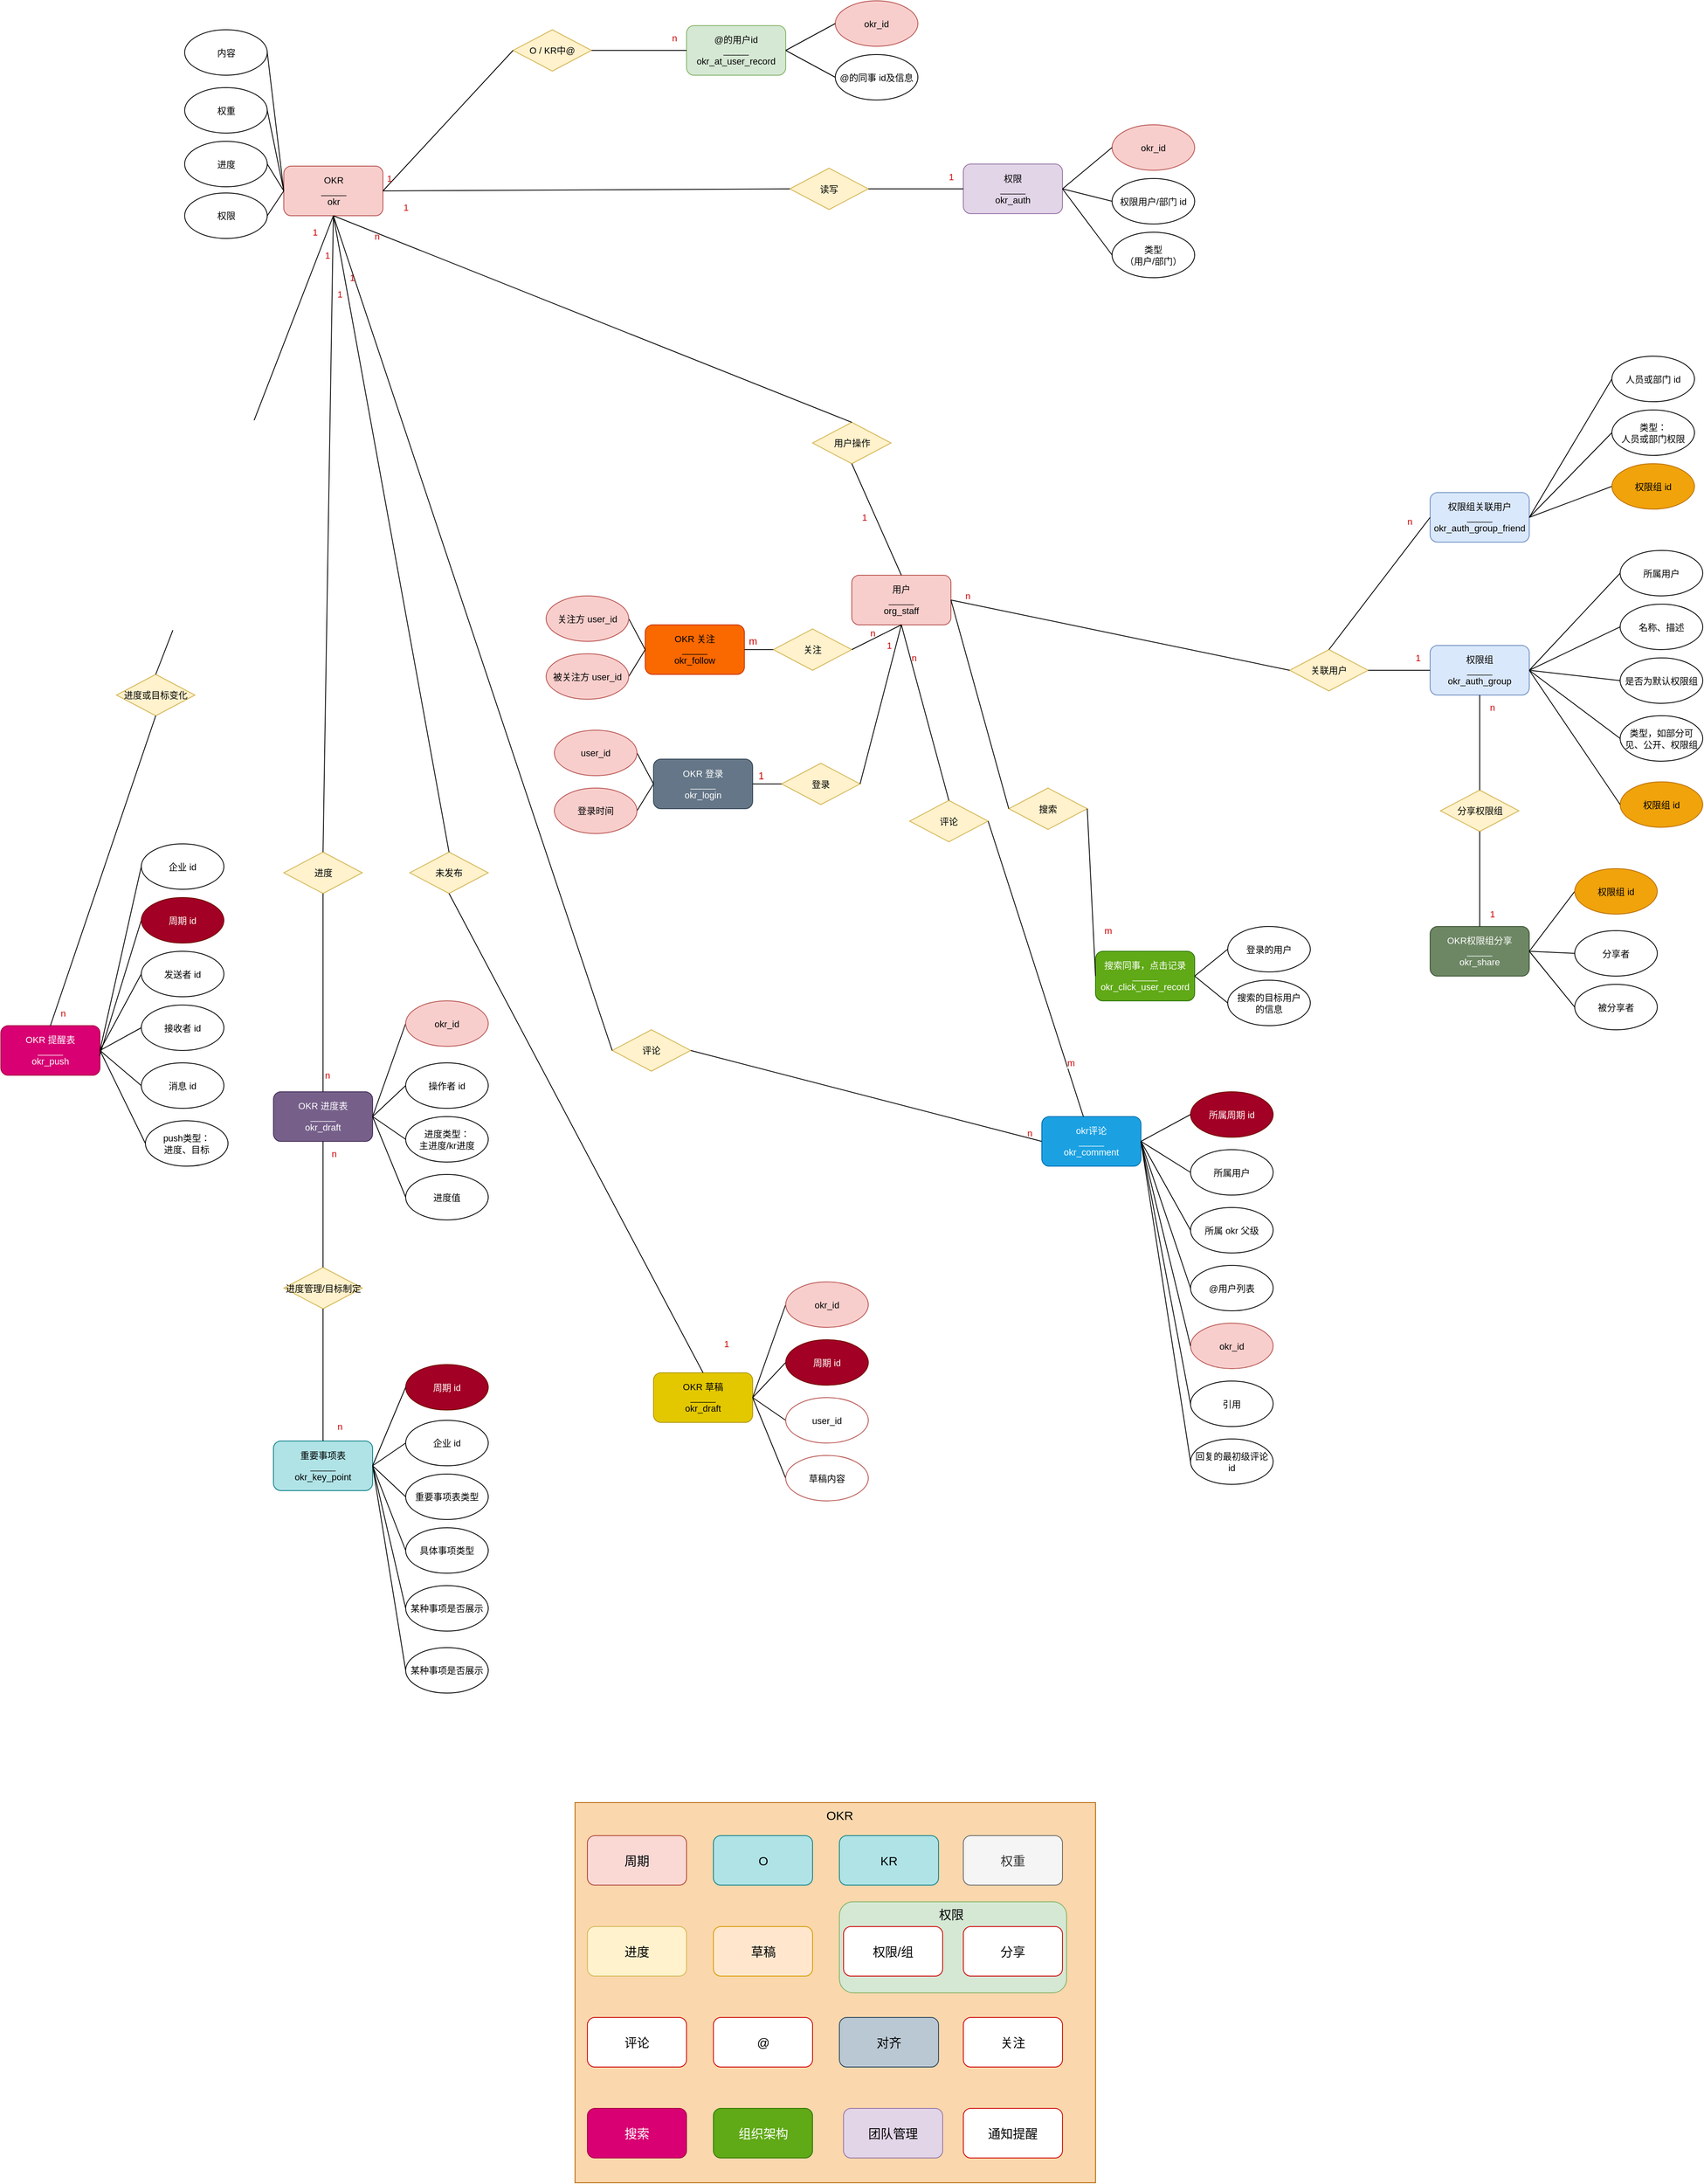<mxfile version="20.2.7" type="github">
  <diagram id="R2lEEEUBdFMjLlhIrx00" name="Page-1">
    <mxGraphModel dx="1391" dy="288" grid="1" gridSize="10" guides="1" tooltips="1" connect="1" arrows="1" fold="1" page="1" pageScale="1" pageWidth="850" pageHeight="1100" math="0" shadow="0" extFonts="Permanent Marker^https://fonts.googleapis.com/css?family=Permanent+Marker">
      <root>
        <mxCell id="0" />
        <mxCell id="1" parent="0" />
        <mxCell id="gmKaakxkwhOTD4_wNAfQ-19" value="OKR&lt;br&gt;_____&lt;br&gt;okr" style="rounded=1;whiteSpace=wrap;html=1;fontFamily=Helvetica;fontSize=11;fillColor=#f8cecc;strokeColor=#b85450;" parent="1" vertex="1">
          <mxGeometry x="-247.5" y="270" width="120" height="60" as="geometry" />
        </mxCell>
        <mxCell id="gmKaakxkwhOTD4_wNAfQ-49" value="@的用户id&lt;br&gt;_____&lt;br&gt;okr_at_user_record" style="rounded=1;whiteSpace=wrap;html=1;fontFamily=Helvetica;fontSize=11;fillColor=#d5e8d4;strokeColor=#82b366;" parent="1" vertex="1">
          <mxGeometry x="240" y="100" width="120" height="60" as="geometry" />
        </mxCell>
        <mxCell id="gmKaakxkwhOTD4_wNAfQ-50" value="O / KR中@" style="rhombus;whiteSpace=wrap;html=1;fontFamily=Helvetica;fontSize=11;fillColor=#fff2cc;strokeColor=#d6b656;" parent="1" vertex="1">
          <mxGeometry x="30" y="105" width="95" height="50" as="geometry" />
        </mxCell>
        <mxCell id="gmKaakxkwhOTD4_wNAfQ-51" value="okr_id" style="ellipse;whiteSpace=wrap;html=1;fontFamily=Helvetica;fontSize=11;fillColor=#f8cecc;strokeColor=#b85450;" parent="1" vertex="1">
          <mxGeometry x="420" y="70" width="100" height="55" as="geometry" />
        </mxCell>
        <mxCell id="gmKaakxkwhOTD4_wNAfQ-52" value="@的同事 id及信息" style="ellipse;whiteSpace=wrap;html=1;fontFamily=Helvetica;fontSize=11;fontColor=default;" parent="1" vertex="1">
          <mxGeometry x="420" y="135" width="100" height="55" as="geometry" />
        </mxCell>
        <mxCell id="gmKaakxkwhOTD4_wNAfQ-58" value="" style="endArrow=none;html=1;rounded=0;labelBackgroundColor=default;fontFamily=Helvetica;fontSize=11;fontColor=default;strokeColor=default;shape=connector;exitX=1;exitY=0.5;exitDx=0;exitDy=0;entryX=0;entryY=0.5;entryDx=0;entryDy=0;" parent="1" source="gmKaakxkwhOTD4_wNAfQ-49" target="gmKaakxkwhOTD4_wNAfQ-51" edge="1">
          <mxGeometry width="50" height="50" relative="1" as="geometry">
            <mxPoint x="350" y="40" as="sourcePoint" />
            <mxPoint x="400" y="-10" as="targetPoint" />
          </mxGeometry>
        </mxCell>
        <mxCell id="gmKaakxkwhOTD4_wNAfQ-59" value="" style="endArrow=none;html=1;rounded=0;labelBackgroundColor=default;fontFamily=Helvetica;fontSize=11;fontColor=default;strokeColor=default;shape=connector;exitX=1;exitY=0.5;exitDx=0;exitDy=0;entryX=0;entryY=0.5;entryDx=0;entryDy=0;" parent="1" source="gmKaakxkwhOTD4_wNAfQ-49" target="gmKaakxkwhOTD4_wNAfQ-52" edge="1">
          <mxGeometry width="50" height="50" relative="1" as="geometry">
            <mxPoint x="370" y="240" as="sourcePoint" />
            <mxPoint x="420" y="190" as="targetPoint" />
          </mxGeometry>
        </mxCell>
        <mxCell id="gmKaakxkwhOTD4_wNAfQ-60" value="" style="endArrow=none;html=1;rounded=0;labelBackgroundColor=default;fontFamily=Helvetica;fontSize=11;fontColor=default;strokeColor=default;shape=connector;exitX=1;exitY=0.5;exitDx=0;exitDy=0;entryX=0;entryY=0.5;entryDx=0;entryDy=0;" parent="1" source="gmKaakxkwhOTD4_wNAfQ-19" target="gmKaakxkwhOTD4_wNAfQ-50" edge="1">
          <mxGeometry width="50" height="50" relative="1" as="geometry">
            <mxPoint x="320" y="220" as="sourcePoint" />
            <mxPoint x="370" y="170" as="targetPoint" />
          </mxGeometry>
        </mxCell>
        <mxCell id="gmKaakxkwhOTD4_wNAfQ-61" value="" style="endArrow=none;html=1;rounded=0;labelBackgroundColor=default;fontFamily=Helvetica;fontSize=11;fontColor=default;strokeColor=default;shape=connector;exitX=1;exitY=0.5;exitDx=0;exitDy=0;entryX=0;entryY=0.5;entryDx=0;entryDy=0;" parent="1" source="gmKaakxkwhOTD4_wNAfQ-50" target="gmKaakxkwhOTD4_wNAfQ-49" edge="1">
          <mxGeometry width="50" height="50" relative="1" as="geometry">
            <mxPoint x="-80" y="50" as="sourcePoint" />
            <mxPoint x="-30" as="targetPoint" />
          </mxGeometry>
        </mxCell>
        <mxCell id="gmKaakxkwhOTD4_wNAfQ-62" value="&lt;font color=&quot;#cc0000&quot;&gt;1&lt;/font&gt;" style="text;html=1;align=center;verticalAlign=middle;resizable=0;points=[];autosize=1;strokeColor=none;fillColor=none;fontSize=11;fontFamily=Helvetica;fontColor=default;" parent="1" vertex="1">
          <mxGeometry x="-135" y="270" width="30" height="30" as="geometry" />
        </mxCell>
        <mxCell id="gmKaakxkwhOTD4_wNAfQ-63" value="&lt;font color=&quot;#cc0000&quot;&gt;n&lt;/font&gt;" style="text;html=1;align=center;verticalAlign=middle;resizable=0;points=[];autosize=1;strokeColor=none;fillColor=none;fontSize=11;fontFamily=Helvetica;fontColor=default;" parent="1" vertex="1">
          <mxGeometry x="210" y="100" width="30" height="30" as="geometry" />
        </mxCell>
        <mxCell id="gmKaakxkwhOTD4_wNAfQ-65" value="权限&lt;br&gt;_____&lt;br&gt;&lt;span style=&quot;font-size: 11px;&quot;&gt;okr_auth&lt;/span&gt;" style="rounded=1;whiteSpace=wrap;html=1;fontFamily=Helvetica;fontSize=11;fillColor=#e1d5e7;strokeColor=#9673a6;" parent="1" vertex="1">
          <mxGeometry x="575" y="267.5" width="120" height="60" as="geometry" />
        </mxCell>
        <mxCell id="gmKaakxkwhOTD4_wNAfQ-66" value="okr_id" style="ellipse;whiteSpace=wrap;html=1;fontFamily=Helvetica;fontSize=11;fillColor=#f8cecc;strokeColor=#b85450;" parent="1" vertex="1">
          <mxGeometry x="755" y="220" width="100" height="55" as="geometry" />
        </mxCell>
        <mxCell id="gmKaakxkwhOTD4_wNAfQ-67" value="&lt;span style=&quot;font-size: 11px;&quot;&gt;权限用户/部门 id&lt;/span&gt;" style="ellipse;whiteSpace=wrap;html=1;fontFamily=Helvetica;fontSize=11;fontColor=default;" parent="1" vertex="1">
          <mxGeometry x="755" y="285" width="100" height="55" as="geometry" />
        </mxCell>
        <mxCell id="gmKaakxkwhOTD4_wNAfQ-68" value="" style="endArrow=none;html=1;rounded=0;labelBackgroundColor=default;fontFamily=Helvetica;fontSize=11;fontColor=default;strokeColor=default;shape=connector;entryX=0;entryY=0.5;entryDx=0;entryDy=0;exitX=1;exitY=0.5;exitDx=0;exitDy=0;" parent="1" source="gmKaakxkwhOTD4_wNAfQ-65" target="gmKaakxkwhOTD4_wNAfQ-66" edge="1">
          <mxGeometry width="50" height="50" relative="1" as="geometry">
            <mxPoint x="635" y="297.5" as="sourcePoint" />
            <mxPoint x="735" y="157.5" as="targetPoint" />
          </mxGeometry>
        </mxCell>
        <mxCell id="gmKaakxkwhOTD4_wNAfQ-69" value="" style="endArrow=none;html=1;rounded=0;labelBackgroundColor=default;fontFamily=Helvetica;fontSize=11;fontColor=default;strokeColor=default;shape=connector;entryX=0;entryY=0.5;entryDx=0;entryDy=0;exitX=1;exitY=0.5;exitDx=0;exitDy=0;" parent="1" source="gmKaakxkwhOTD4_wNAfQ-65" target="gmKaakxkwhOTD4_wNAfQ-70" edge="1">
          <mxGeometry width="50" height="50" relative="1" as="geometry">
            <mxPoint x="695" y="297.5" as="sourcePoint" />
            <mxPoint x="755" y="357.5" as="targetPoint" />
          </mxGeometry>
        </mxCell>
        <mxCell id="gmKaakxkwhOTD4_wNAfQ-70" value="类型&lt;br&gt;（用户/部门）" style="ellipse;whiteSpace=wrap;html=1;fontFamily=Helvetica;fontSize=11;fontColor=default;" parent="1" vertex="1">
          <mxGeometry x="755" y="350" width="100" height="55" as="geometry" />
        </mxCell>
        <mxCell id="gmKaakxkwhOTD4_wNAfQ-71" value="" style="endArrow=none;html=1;rounded=0;labelBackgroundColor=default;fontFamily=Helvetica;fontSize=11;fontColor=default;strokeColor=default;shape=connector;entryX=0;entryY=0.5;entryDx=0;entryDy=0;exitX=1;exitY=0.5;exitDx=0;exitDy=0;" parent="1" source="gmKaakxkwhOTD4_wNAfQ-65" target="gmKaakxkwhOTD4_wNAfQ-67" edge="1">
          <mxGeometry width="50" height="50" relative="1" as="geometry">
            <mxPoint x="705" y="307.5" as="sourcePoint" />
            <mxPoint x="763.5" y="402.58" as="targetPoint" />
          </mxGeometry>
        </mxCell>
        <mxCell id="gmKaakxkwhOTD4_wNAfQ-72" value="读写" style="rhombus;whiteSpace=wrap;html=1;fontFamily=Helvetica;fontSize=11;fillColor=#fff2cc;strokeColor=#d6b656;rotation=0;" parent="1" vertex="1">
          <mxGeometry x="365" y="272.5" width="95" height="50" as="geometry" />
        </mxCell>
        <mxCell id="gmKaakxkwhOTD4_wNAfQ-73" value="" style="endArrow=none;html=1;rounded=0;labelBackgroundColor=default;fontFamily=Helvetica;fontSize=11;fontColor=default;strokeColor=default;shape=connector;entryX=0;entryY=0.5;entryDx=0;entryDy=0;exitX=1;exitY=0.5;exitDx=0;exitDy=0;" parent="1" source="gmKaakxkwhOTD4_wNAfQ-19" target="gmKaakxkwhOTD4_wNAfQ-72" edge="1">
          <mxGeometry width="50" height="50" relative="1" as="geometry">
            <mxPoint x="300" y="380" as="sourcePoint" />
            <mxPoint x="360" y="250" as="targetPoint" />
          </mxGeometry>
        </mxCell>
        <mxCell id="gmKaakxkwhOTD4_wNAfQ-74" value="" style="endArrow=none;html=1;rounded=0;labelBackgroundColor=default;fontFamily=Helvetica;fontSize=11;fontColor=default;strokeColor=default;shape=connector;exitX=1;exitY=0.5;exitDx=0;exitDy=0;entryX=0;entryY=0.5;entryDx=0;entryDy=0;" parent="1" source="gmKaakxkwhOTD4_wNAfQ-72" target="gmKaakxkwhOTD4_wNAfQ-65" edge="1">
          <mxGeometry width="50" height="50" relative="1" as="geometry">
            <mxPoint x="245" y="137.5" as="sourcePoint" />
            <mxPoint x="565" y="217.5" as="targetPoint" />
          </mxGeometry>
        </mxCell>
        <mxCell id="gmKaakxkwhOTD4_wNAfQ-75" value="&lt;font color=&quot;#cc0000&quot;&gt;1&lt;/font&gt;" style="text;html=1;align=center;verticalAlign=middle;resizable=0;points=[];autosize=1;strokeColor=none;fillColor=none;fontSize=11;fontFamily=Helvetica;fontColor=default;" parent="1" vertex="1">
          <mxGeometry x="-115" y="305" width="30" height="30" as="geometry" />
        </mxCell>
        <mxCell id="gmKaakxkwhOTD4_wNAfQ-76" value="&lt;font color=&quot;#cc0000&quot;&gt;1&lt;/font&gt;" style="text;html=1;align=center;verticalAlign=middle;resizable=0;points=[];autosize=1;strokeColor=none;fillColor=none;fontSize=11;fontFamily=Helvetica;fontColor=default;" parent="1" vertex="1">
          <mxGeometry x="545" y="267.5" width="30" height="30" as="geometry" />
        </mxCell>
        <mxCell id="gmKaakxkwhOTD4_wNAfQ-77" value="权限组关联用户&lt;br&gt;_____&lt;br&gt;&lt;span style=&quot;font-size: 11px;&quot;&gt;okr_auth_group_friend&lt;/span&gt;" style="rounded=1;whiteSpace=wrap;html=1;fontFamily=Helvetica;fontSize=11;fillColor=#dae8fc;strokeColor=#6c8ebf;" parent="1" vertex="1">
          <mxGeometry x="1140" y="665" width="120" height="60" as="geometry" />
        </mxCell>
        <mxCell id="gmKaakxkwhOTD4_wNAfQ-78" value="人员或部门 id" style="ellipse;whiteSpace=wrap;html=1;fontFamily=Helvetica;fontSize=11;" parent="1" vertex="1">
          <mxGeometry x="1360" y="500" width="100" height="55" as="geometry" />
        </mxCell>
        <mxCell id="gmKaakxkwhOTD4_wNAfQ-79" value="&lt;span style=&quot;font-size: 11px;&quot;&gt;类型：&lt;br&gt;人员或部门权限&lt;/span&gt;" style="ellipse;whiteSpace=wrap;html=1;fontFamily=Helvetica;fontSize=11;fontColor=default;" parent="1" vertex="1">
          <mxGeometry x="1360" y="565" width="100" height="55" as="geometry" />
        </mxCell>
        <mxCell id="gmKaakxkwhOTD4_wNAfQ-80" value="" style="endArrow=none;html=1;rounded=0;labelBackgroundColor=default;fontFamily=Helvetica;fontSize=11;fontColor=default;strokeColor=default;shape=connector;entryX=0;entryY=0.5;entryDx=0;entryDy=0;exitX=1;exitY=0.5;exitDx=0;exitDy=0;" parent="1" source="gmKaakxkwhOTD4_wNAfQ-77" target="gmKaakxkwhOTD4_wNAfQ-78" edge="1">
          <mxGeometry width="50" height="50" relative="1" as="geometry">
            <mxPoint x="1240" y="617.5" as="sourcePoint" />
            <mxPoint x="1340" y="477.5" as="targetPoint" />
          </mxGeometry>
        </mxCell>
        <mxCell id="gmKaakxkwhOTD4_wNAfQ-81" value="" style="endArrow=none;html=1;rounded=0;labelBackgroundColor=default;fontFamily=Helvetica;fontSize=11;fontColor=default;strokeColor=default;shape=connector;entryX=0;entryY=0.5;entryDx=0;entryDy=0;exitX=1;exitY=0.5;exitDx=0;exitDy=0;" parent="1" source="gmKaakxkwhOTD4_wNAfQ-77" target="gmKaakxkwhOTD4_wNAfQ-82" edge="1">
          <mxGeometry width="50" height="50" relative="1" as="geometry">
            <mxPoint x="1300" y="617.5" as="sourcePoint" />
            <mxPoint x="1360" y="677.5" as="targetPoint" />
          </mxGeometry>
        </mxCell>
        <mxCell id="gmKaakxkwhOTD4_wNAfQ-82" value="权限组 id" style="ellipse;whiteSpace=wrap;html=1;fontFamily=Helvetica;fontSize=11;fontColor=#000000;fillColor=#f0a30a;strokeColor=#BD7000;" parent="1" vertex="1">
          <mxGeometry x="1360" y="630" width="100" height="55" as="geometry" />
        </mxCell>
        <mxCell id="gmKaakxkwhOTD4_wNAfQ-83" value="" style="endArrow=none;html=1;rounded=0;labelBackgroundColor=default;fontFamily=Helvetica;fontSize=11;fontColor=default;strokeColor=default;shape=connector;entryX=0;entryY=0.5;entryDx=0;entryDy=0;exitX=1;exitY=0.5;exitDx=0;exitDy=0;" parent="1" source="gmKaakxkwhOTD4_wNAfQ-77" target="gmKaakxkwhOTD4_wNAfQ-79" edge="1">
          <mxGeometry width="50" height="50" relative="1" as="geometry">
            <mxPoint x="1310" y="627.5" as="sourcePoint" />
            <mxPoint x="1368.5" y="722.58" as="targetPoint" />
          </mxGeometry>
        </mxCell>
        <mxCell id="gmKaakxkwhOTD4_wNAfQ-94" value="权限组&lt;br&gt;_____&lt;br&gt;&lt;span style=&quot;font-size: 11px;&quot;&gt;okr_auth_group&lt;/span&gt;" style="rounded=1;whiteSpace=wrap;html=1;fontFamily=Helvetica;fontSize=11;fillColor=#dae8fc;strokeColor=#6c8ebf;" parent="1" vertex="1">
          <mxGeometry x="1140" y="850" width="120" height="60" as="geometry" />
        </mxCell>
        <mxCell id="gmKaakxkwhOTD4_wNAfQ-95" value="所属用户" style="ellipse;whiteSpace=wrap;html=1;fontFamily=Helvetica;fontSize=11;" parent="1" vertex="1">
          <mxGeometry x="1370" y="735" width="100" height="55" as="geometry" />
        </mxCell>
        <mxCell id="gmKaakxkwhOTD4_wNAfQ-96" value="&lt;span style=&quot;font-size: 11px;&quot;&gt;名称、描述&lt;/span&gt;" style="ellipse;whiteSpace=wrap;html=1;fontFamily=Helvetica;fontSize=11;fontColor=default;" parent="1" vertex="1">
          <mxGeometry x="1370" y="800" width="100" height="55" as="geometry" />
        </mxCell>
        <mxCell id="gmKaakxkwhOTD4_wNAfQ-97" value="" style="endArrow=none;html=1;rounded=0;labelBackgroundColor=default;fontFamily=Helvetica;fontSize=11;fontColor=default;strokeColor=default;shape=connector;entryX=0;entryY=0.5;entryDx=0;entryDy=0;exitX=1;exitY=0.5;exitDx=0;exitDy=0;" parent="1" source="gmKaakxkwhOTD4_wNAfQ-94" target="gmKaakxkwhOTD4_wNAfQ-95" edge="1">
          <mxGeometry width="50" height="50" relative="1" as="geometry">
            <mxPoint x="1090" y="727.5" as="sourcePoint" />
            <mxPoint x="1190" y="587.5" as="targetPoint" />
          </mxGeometry>
        </mxCell>
        <mxCell id="gmKaakxkwhOTD4_wNAfQ-98" value="" style="endArrow=none;html=1;rounded=0;labelBackgroundColor=default;fontFamily=Helvetica;fontSize=11;fontColor=default;strokeColor=default;shape=connector;entryX=0;entryY=0.5;entryDx=0;entryDy=0;exitX=1;exitY=0.5;exitDx=0;exitDy=0;" parent="1" source="gmKaakxkwhOTD4_wNAfQ-94" target="gmKaakxkwhOTD4_wNAfQ-99" edge="1">
          <mxGeometry width="50" height="50" relative="1" as="geometry">
            <mxPoint x="1150" y="727.5" as="sourcePoint" />
            <mxPoint x="1210" y="787.5" as="targetPoint" />
          </mxGeometry>
        </mxCell>
        <mxCell id="gmKaakxkwhOTD4_wNAfQ-99" value="是否为默认权限组" style="ellipse;whiteSpace=wrap;html=1;fontFamily=Helvetica;fontSize=11;fontColor=default;" parent="1" vertex="1">
          <mxGeometry x="1370" y="865" width="100" height="55" as="geometry" />
        </mxCell>
        <mxCell id="gmKaakxkwhOTD4_wNAfQ-100" value="" style="endArrow=none;html=1;rounded=0;labelBackgroundColor=default;fontFamily=Helvetica;fontSize=11;fontColor=default;strokeColor=default;shape=connector;entryX=0;entryY=0.5;entryDx=0;entryDy=0;exitX=1;exitY=0.5;exitDx=0;exitDy=0;" parent="1" source="gmKaakxkwhOTD4_wNAfQ-94" target="gmKaakxkwhOTD4_wNAfQ-96" edge="1">
          <mxGeometry width="50" height="50" relative="1" as="geometry">
            <mxPoint x="1160" y="737.5" as="sourcePoint" />
            <mxPoint x="1218.5" y="832.58" as="targetPoint" />
          </mxGeometry>
        </mxCell>
        <mxCell id="gmKaakxkwhOTD4_wNAfQ-101" value="" style="endArrow=none;html=1;rounded=0;labelBackgroundColor=default;fontFamily=Helvetica;fontSize=11;fontColor=default;strokeColor=default;shape=connector;entryX=0;entryY=0.5;entryDx=0;entryDy=0;exitX=1;exitY=0.5;exitDx=0;exitDy=0;" parent="1" source="gmKaakxkwhOTD4_wNAfQ-94" target="gmKaakxkwhOTD4_wNAfQ-102" edge="1">
          <mxGeometry width="50" height="50" relative="1" as="geometry">
            <mxPoint x="1160" y="810" as="sourcePoint" />
            <mxPoint x="1220" y="870" as="targetPoint" />
          </mxGeometry>
        </mxCell>
        <mxCell id="gmKaakxkwhOTD4_wNAfQ-102" value="类型，如部分可见、公开、权限组" style="ellipse;whiteSpace=wrap;html=1;fontFamily=Helvetica;fontSize=11;fontColor=default;" parent="1" vertex="1">
          <mxGeometry x="1370" y="935" width="100" height="55" as="geometry" />
        </mxCell>
        <mxCell id="gmKaakxkwhOTD4_wNAfQ-103" value="权限组 id" style="ellipse;whiteSpace=wrap;html=1;fontFamily=Helvetica;fontSize=11;fillColor=#f0a30a;strokeColor=#BD7000;fontColor=#000000;" parent="1" vertex="1">
          <mxGeometry x="1370" y="1015" width="100" height="55" as="geometry" />
        </mxCell>
        <mxCell id="gmKaakxkwhOTD4_wNAfQ-104" value="" style="endArrow=none;html=1;rounded=0;labelBackgroundColor=default;fontFamily=Helvetica;fontSize=11;fontColor=default;strokeColor=default;shape=connector;entryX=0;entryY=0.5;entryDx=0;entryDy=0;exitX=1;exitY=0.5;exitDx=0;exitDy=0;" parent="1" source="gmKaakxkwhOTD4_wNAfQ-94" target="gmKaakxkwhOTD4_wNAfQ-103" edge="1">
          <mxGeometry width="50" height="50" relative="1" as="geometry">
            <mxPoint x="1160" y="737.5" as="sourcePoint" />
            <mxPoint x="1220.0" y="887.5" as="targetPoint" />
          </mxGeometry>
        </mxCell>
        <mxCell id="gmKaakxkwhOTD4_wNAfQ-105" value="关联用户" style="rhombus;whiteSpace=wrap;html=1;fontFamily=Helvetica;fontSize=11;fillColor=#fff2cc;strokeColor=#d6b656;rotation=0;" parent="1" vertex="1">
          <mxGeometry x="970" y="855" width="95" height="50" as="geometry" />
        </mxCell>
        <mxCell id="gmKaakxkwhOTD4_wNAfQ-106" value="" style="endArrow=none;html=1;rounded=0;labelBackgroundColor=default;fontFamily=Helvetica;fontSize=11;fontColor=default;strokeColor=default;shape=connector;exitX=1;exitY=0.5;exitDx=0;exitDy=0;entryX=0;entryY=0.5;entryDx=0;entryDy=0;" parent="1" source="gmKaakxkwhOTD4_wNAfQ-105" target="gmKaakxkwhOTD4_wNAfQ-94" edge="1">
          <mxGeometry width="50" height="50" relative="1" as="geometry">
            <mxPoint x="545" y="442.5" as="sourcePoint" />
            <mxPoint x="660" y="480" as="targetPoint" />
          </mxGeometry>
        </mxCell>
        <mxCell id="gmKaakxkwhOTD4_wNAfQ-108" value="" style="endArrow=none;html=1;rounded=0;labelBackgroundColor=default;fontFamily=Helvetica;fontSize=11;fontColor=default;strokeColor=default;shape=connector;exitX=0;exitY=0.5;exitDx=0;exitDy=0;entryX=0.5;entryY=0;entryDx=0;entryDy=0;" parent="1" source="gmKaakxkwhOTD4_wNAfQ-77" target="gmKaakxkwhOTD4_wNAfQ-105" edge="1">
          <mxGeometry width="50" height="50" relative="1" as="geometry">
            <mxPoint x="660.0" y="840" as="sourcePoint" />
            <mxPoint x="1020" y="850" as="targetPoint" />
            <Array as="points" />
          </mxGeometry>
        </mxCell>
        <mxCell id="gmKaakxkwhOTD4_wNAfQ-109" value="n" style="text;html=1;align=center;verticalAlign=middle;resizable=0;points=[];autosize=1;strokeColor=none;fillColor=none;fontSize=11;fontFamily=Helvetica;fontColor=#CC0000;" parent="1" vertex="1">
          <mxGeometry x="1100" y="685" width="30" height="30" as="geometry" />
        </mxCell>
        <mxCell id="gmKaakxkwhOTD4_wNAfQ-110" value="1" style="text;html=1;align=center;verticalAlign=middle;resizable=0;points=[];autosize=1;strokeColor=none;fillColor=none;fontSize=11;fontFamily=Helvetica;fontColor=#CC0000;" parent="1" vertex="1">
          <mxGeometry x="1110" y="850" width="30" height="30" as="geometry" />
        </mxCell>
        <mxCell id="gmKaakxkwhOTD4_wNAfQ-113" value="搜索同事，点击记录&lt;br&gt;_____&lt;br&gt;&lt;span style=&quot;font-size: 11px;&quot;&gt;okr_click_user_record&lt;/span&gt;" style="rounded=1;whiteSpace=wrap;html=1;fontFamily=Helvetica;fontSize=11;fillColor=#60a917;strokeColor=#2D7600;fontColor=#ffffff;" parent="1" vertex="1">
          <mxGeometry x="735" y="1220" width="120" height="60" as="geometry" />
        </mxCell>
        <mxCell id="gmKaakxkwhOTD4_wNAfQ-114" value="登录的用户" style="ellipse;whiteSpace=wrap;html=1;fontFamily=Helvetica;fontSize=11;" parent="1" vertex="1">
          <mxGeometry x="895" y="1190" width="100" height="55" as="geometry" />
        </mxCell>
        <mxCell id="gmKaakxkwhOTD4_wNAfQ-115" value="&lt;span style=&quot;font-size: 11px;&quot;&gt;搜索的目标用户&lt;br&gt;的信息&lt;/span&gt;" style="ellipse;whiteSpace=wrap;html=1;fontFamily=Helvetica;fontSize=11;fontColor=default;" parent="1" vertex="1">
          <mxGeometry x="895" y="1255" width="100" height="55" as="geometry" />
        </mxCell>
        <mxCell id="gmKaakxkwhOTD4_wNAfQ-116" value="" style="endArrow=none;html=1;rounded=0;labelBackgroundColor=default;fontFamily=Helvetica;fontSize=11;fontColor=default;strokeColor=default;shape=connector;entryX=0;entryY=0.5;entryDx=0;entryDy=0;exitX=1;exitY=0.5;exitDx=0;exitDy=0;" parent="1" source="gmKaakxkwhOTD4_wNAfQ-113" target="gmKaakxkwhOTD4_wNAfQ-114" edge="1">
          <mxGeometry width="50" height="50" relative="1" as="geometry">
            <mxPoint x="775" y="1402.5" as="sourcePoint" />
            <mxPoint x="875" y="1262.5" as="targetPoint" />
          </mxGeometry>
        </mxCell>
        <mxCell id="gmKaakxkwhOTD4_wNAfQ-119" value="" style="endArrow=none;html=1;rounded=0;labelBackgroundColor=default;fontFamily=Helvetica;fontSize=11;fontColor=default;strokeColor=default;shape=connector;entryX=0;entryY=0.5;entryDx=0;entryDy=0;exitX=1;exitY=0.5;exitDx=0;exitDy=0;" parent="1" source="gmKaakxkwhOTD4_wNAfQ-113" target="gmKaakxkwhOTD4_wNAfQ-115" edge="1">
          <mxGeometry width="50" height="50" relative="1" as="geometry">
            <mxPoint x="845" y="1412.5" as="sourcePoint" />
            <mxPoint x="903.5" y="1507.58" as="targetPoint" />
          </mxGeometry>
        </mxCell>
        <mxCell id="gmKaakxkwhOTD4_wNAfQ-120" value="用户&lt;br&gt;_____&lt;br&gt;org_staff" style="rounded=1;whiteSpace=wrap;html=1;fontFamily=Helvetica;fontSize=11;fillColor=#f8cecc;strokeColor=#b85450;" parent="1" vertex="1">
          <mxGeometry x="440" y="765" width="120" height="60" as="geometry" />
        </mxCell>
        <mxCell id="gmKaakxkwhOTD4_wNAfQ-121" value="搜索" style="rhombus;whiteSpace=wrap;html=1;fontFamily=Helvetica;fontSize=11;fillColor=#fff2cc;strokeColor=#d6b656;rotation=0;" parent="1" vertex="1">
          <mxGeometry x="630" y="1022.5" width="95" height="50" as="geometry" />
        </mxCell>
        <mxCell id="gmKaakxkwhOTD4_wNAfQ-122" value="" style="endArrow=none;html=1;rounded=0;labelBackgroundColor=default;fontFamily=Helvetica;fontSize=11;fontColor=default;strokeColor=default;shape=connector;entryX=0;entryY=0.5;entryDx=0;entryDy=0;exitX=1;exitY=0.5;exitDx=0;exitDy=0;" parent="1" source="gmKaakxkwhOTD4_wNAfQ-120" target="gmKaakxkwhOTD4_wNAfQ-121" edge="1">
          <mxGeometry width="50" height="50" relative="1" as="geometry">
            <mxPoint x="320" y="722.5" as="sourcePoint" />
            <mxPoint x="580" y="837.5" as="targetPoint" />
            <Array as="points" />
          </mxGeometry>
        </mxCell>
        <mxCell id="gmKaakxkwhOTD4_wNAfQ-123" value="" style="endArrow=none;html=1;rounded=0;labelBackgroundColor=default;fontFamily=Helvetica;fontSize=11;fontColor=default;strokeColor=default;shape=connector;entryX=0;entryY=0.5;entryDx=0;entryDy=0;exitX=1;exitY=0.5;exitDx=0;exitDy=0;" parent="1" source="gmKaakxkwhOTD4_wNAfQ-121" target="gmKaakxkwhOTD4_wNAfQ-113" edge="1">
          <mxGeometry width="50" height="50" relative="1" as="geometry">
            <mxPoint x="330" y="887.5" as="sourcePoint" />
            <mxPoint x="520" y="1047.5" as="targetPoint" />
            <Array as="points" />
          </mxGeometry>
        </mxCell>
        <mxCell id="gmKaakxkwhOTD4_wNAfQ-124" value="1" style="text;html=1;align=center;verticalAlign=middle;resizable=0;points=[];autosize=1;strokeColor=none;fillColor=none;fontSize=11;fontFamily=Helvetica;fontColor=#CC0000;" parent="1" vertex="1">
          <mxGeometry x="440" y="680" width="30" height="30" as="geometry" />
        </mxCell>
        <mxCell id="gmKaakxkwhOTD4_wNAfQ-125" value="m" style="text;html=1;align=center;verticalAlign=middle;resizable=0;points=[];autosize=1;strokeColor=none;fillColor=none;fontSize=11;fontFamily=Helvetica;fontColor=#CC0000;" parent="1" vertex="1">
          <mxGeometry x="735" y="1180" width="30" height="30" as="geometry" />
        </mxCell>
        <mxCell id="gmKaakxkwhOTD4_wNAfQ-126" value="用户操作" style="rhombus;whiteSpace=wrap;html=1;fontFamily=Helvetica;fontSize=11;fillColor=#fff2cc;strokeColor=#d6b656;rotation=0;" parent="1" vertex="1">
          <mxGeometry x="392.5" y="580" width="95" height="50" as="geometry" />
        </mxCell>
        <mxCell id="gmKaakxkwhOTD4_wNAfQ-127" value="" style="endArrow=none;html=1;rounded=0;labelBackgroundColor=default;fontFamily=Helvetica;fontSize=11;fontColor=default;strokeColor=default;shape=connector;entryX=0.5;entryY=0;entryDx=0;entryDy=0;exitX=0.5;exitY=1;exitDx=0;exitDy=0;" parent="1" source="gmKaakxkwhOTD4_wNAfQ-19" target="gmKaakxkwhOTD4_wNAfQ-126" edge="1">
          <mxGeometry width="50" height="50" relative="1" as="geometry">
            <mxPoint x="340" y="330" as="sourcePoint" />
            <mxPoint x="450" y="442.5" as="targetPoint" />
          </mxGeometry>
        </mxCell>
        <mxCell id="gmKaakxkwhOTD4_wNAfQ-128" value="" style="endArrow=none;html=1;rounded=0;labelBackgroundColor=default;fontFamily=Helvetica;fontSize=11;fontColor=default;strokeColor=default;shape=connector;entryX=0.5;entryY=0;entryDx=0;entryDy=0;exitX=0.5;exitY=1;exitDx=0;exitDy=0;" parent="1" source="gmKaakxkwhOTD4_wNAfQ-126" target="gmKaakxkwhOTD4_wNAfQ-120" edge="1">
          <mxGeometry width="50" height="50" relative="1" as="geometry">
            <mxPoint x="259" y="550" as="sourcePoint" />
            <mxPoint x="259.23" y="690" as="targetPoint" />
          </mxGeometry>
        </mxCell>
        <mxCell id="gmKaakxkwhOTD4_wNAfQ-130" value="n" style="text;html=1;align=center;verticalAlign=middle;resizable=0;points=[];autosize=1;strokeColor=none;fillColor=none;fontSize=11;fontFamily=Helvetica;fontColor=#CC0000;" parent="1" vertex="1">
          <mxGeometry x="-150" y="340" width="30" height="30" as="geometry" />
        </mxCell>
        <mxCell id="gmKaakxkwhOTD4_wNAfQ-133" value="okr评论&lt;br&gt;_____&lt;br&gt;&lt;span style=&quot;font-size: 11px;&quot;&gt;okr_comment&lt;/span&gt;" style="rounded=1;whiteSpace=wrap;html=1;fontFamily=Helvetica;fontSize=11;fillColor=#1ba1e2;strokeColor=#006EAF;fontColor=#ffffff;" parent="1" vertex="1">
          <mxGeometry x="670" y="1420" width="120" height="60" as="geometry" />
        </mxCell>
        <mxCell id="gmKaakxkwhOTD4_wNAfQ-134" value="所属周期 id" style="ellipse;whiteSpace=wrap;html=1;fontFamily=Helvetica;fontSize=11;fillColor=#a20025;fontColor=#ffffff;strokeColor=#6F0000;" parent="1" vertex="1">
          <mxGeometry x="850" y="1390" width="100" height="55" as="geometry" />
        </mxCell>
        <mxCell id="gmKaakxkwhOTD4_wNAfQ-135" value="所属用户" style="ellipse;whiteSpace=wrap;html=1;fontFamily=Helvetica;fontSize=11;fontColor=default;" parent="1" vertex="1">
          <mxGeometry x="850" y="1460" width="100" height="55" as="geometry" />
        </mxCell>
        <mxCell id="gmKaakxkwhOTD4_wNAfQ-136" value="" style="endArrow=none;html=1;rounded=0;labelBackgroundColor=default;fontFamily=Helvetica;fontSize=11;fontColor=default;strokeColor=default;shape=connector;entryX=0;entryY=0.5;entryDx=0;entryDy=0;exitX=1;exitY=0.5;exitDx=0;exitDy=0;" parent="1" source="gmKaakxkwhOTD4_wNAfQ-133" target="gmKaakxkwhOTD4_wNAfQ-134" edge="1">
          <mxGeometry width="50" height="50" relative="1" as="geometry">
            <mxPoint x="730" y="1602.5" as="sourcePoint" />
            <mxPoint x="830" y="1462.5" as="targetPoint" />
          </mxGeometry>
        </mxCell>
        <mxCell id="gmKaakxkwhOTD4_wNAfQ-137" value="" style="endArrow=none;html=1;rounded=0;labelBackgroundColor=default;fontFamily=Helvetica;fontSize=11;fontColor=default;strokeColor=default;shape=connector;entryX=0;entryY=0.5;entryDx=0;entryDy=0;exitX=1;exitY=0.5;exitDx=0;exitDy=0;" parent="1" source="gmKaakxkwhOTD4_wNAfQ-133" target="gmKaakxkwhOTD4_wNAfQ-135" edge="1">
          <mxGeometry width="50" height="50" relative="1" as="geometry">
            <mxPoint x="800" y="1612.5" as="sourcePoint" />
            <mxPoint x="858.5" y="1707.58" as="targetPoint" />
          </mxGeometry>
        </mxCell>
        <mxCell id="gmKaakxkwhOTD4_wNAfQ-138" value="所属 okr 父级" style="ellipse;whiteSpace=wrap;html=1;fontFamily=Helvetica;fontSize=11;fontColor=default;" parent="1" vertex="1">
          <mxGeometry x="850" y="1530" width="100" height="55" as="geometry" />
        </mxCell>
        <mxCell id="gmKaakxkwhOTD4_wNAfQ-139" value="" style="endArrow=none;html=1;rounded=0;labelBackgroundColor=default;fontFamily=Helvetica;fontSize=11;fontColor=default;strokeColor=default;shape=connector;entryX=0;entryY=0.5;entryDx=0;entryDy=0;exitX=1;exitY=0.5;exitDx=0;exitDy=0;" parent="1" source="gmKaakxkwhOTD4_wNAfQ-133" target="gmKaakxkwhOTD4_wNAfQ-138" edge="1">
          <mxGeometry width="50" height="50" relative="1" as="geometry">
            <mxPoint x="790" y="1520" as="sourcePoint" />
            <mxPoint x="858.5" y="1777.58" as="targetPoint" />
          </mxGeometry>
        </mxCell>
        <mxCell id="gmKaakxkwhOTD4_wNAfQ-140" value="@用户列表" style="ellipse;whiteSpace=wrap;html=1;fontFamily=Helvetica;fontSize=11;" parent="1" vertex="1">
          <mxGeometry x="850" y="1600" width="100" height="55" as="geometry" />
        </mxCell>
        <mxCell id="gmKaakxkwhOTD4_wNAfQ-141" value="" style="endArrow=none;html=1;rounded=0;labelBackgroundColor=default;fontFamily=Helvetica;fontSize=11;fontColor=default;strokeColor=default;shape=connector;entryX=0;entryY=0.5;entryDx=0;entryDy=0;exitX=1;exitY=0.5;exitDx=0;exitDy=0;" parent="1" source="gmKaakxkwhOTD4_wNAfQ-133" target="gmKaakxkwhOTD4_wNAfQ-140" edge="1">
          <mxGeometry width="50" height="50" relative="1" as="geometry">
            <mxPoint x="790" y="1660" as="sourcePoint" />
            <mxPoint x="830" y="1672.5" as="targetPoint" />
          </mxGeometry>
        </mxCell>
        <mxCell id="gmKaakxkwhOTD4_wNAfQ-142" value="okr_id" style="ellipse;whiteSpace=wrap;html=1;fontFamily=Helvetica;fontSize=11;fillColor=#f8cecc;strokeColor=#b85450;" parent="1" vertex="1">
          <mxGeometry x="850" y="1670" width="100" height="55" as="geometry" />
        </mxCell>
        <mxCell id="gmKaakxkwhOTD4_wNAfQ-143" value="" style="endArrow=none;html=1;rounded=0;labelBackgroundColor=default;fontFamily=Helvetica;fontSize=11;fontColor=default;strokeColor=default;shape=connector;entryX=0;entryY=0.5;entryDx=0;entryDy=0;exitX=1;exitY=0.5;exitDx=0;exitDy=0;" parent="1" source="gmKaakxkwhOTD4_wNAfQ-133" target="gmKaakxkwhOTD4_wNAfQ-142" edge="1">
          <mxGeometry width="50" height="50" relative="1" as="geometry">
            <mxPoint x="790" y="1730" as="sourcePoint" />
            <mxPoint x="830" y="1742.5" as="targetPoint" />
          </mxGeometry>
        </mxCell>
        <mxCell id="gmKaakxkwhOTD4_wNAfQ-144" value="引用" style="ellipse;whiteSpace=wrap;html=1;fontFamily=Helvetica;fontSize=11;" parent="1" vertex="1">
          <mxGeometry x="850" y="1740" width="100" height="55" as="geometry" />
        </mxCell>
        <mxCell id="gmKaakxkwhOTD4_wNAfQ-145" value="" style="endArrow=none;html=1;rounded=0;labelBackgroundColor=default;fontFamily=Helvetica;fontSize=11;fontColor=default;strokeColor=default;shape=connector;entryX=0;entryY=0.5;entryDx=0;entryDy=0;exitX=1;exitY=0.5;exitDx=0;exitDy=0;" parent="1" source="gmKaakxkwhOTD4_wNAfQ-133" target="gmKaakxkwhOTD4_wNAfQ-144" edge="1">
          <mxGeometry width="50" height="50" relative="1" as="geometry">
            <mxPoint x="800" y="1550" as="sourcePoint" />
            <mxPoint x="820" y="1812.5" as="targetPoint" />
          </mxGeometry>
        </mxCell>
        <mxCell id="gmKaakxkwhOTD4_wNAfQ-146" value="回复的最初级评论 id" style="ellipse;whiteSpace=wrap;html=1;fontFamily=Helvetica;fontSize=11;" parent="1" vertex="1">
          <mxGeometry x="850" y="1810" width="100" height="55" as="geometry" />
        </mxCell>
        <mxCell id="gmKaakxkwhOTD4_wNAfQ-147" value="" style="endArrow=none;html=1;rounded=0;labelBackgroundColor=default;fontFamily=Helvetica;fontSize=11;fontColor=default;strokeColor=default;shape=connector;entryX=0;entryY=0.5;entryDx=0;entryDy=0;exitX=1;exitY=0.5;exitDx=0;exitDy=0;" parent="1" source="gmKaakxkwhOTD4_wNAfQ-133" target="gmKaakxkwhOTD4_wNAfQ-146" edge="1">
          <mxGeometry width="50" height="50" relative="1" as="geometry">
            <mxPoint x="790" y="1580" as="sourcePoint" />
            <mxPoint x="820" y="1882.5" as="targetPoint" />
          </mxGeometry>
        </mxCell>
        <mxCell id="gmKaakxkwhOTD4_wNAfQ-148" value="评论" style="rhombus;whiteSpace=wrap;html=1;fontFamily=Helvetica;fontSize=11;fillColor=#fff2cc;strokeColor=#d6b656;rotation=0;" parent="1" vertex="1">
          <mxGeometry x="150" y="1315" width="95" height="50" as="geometry" />
        </mxCell>
        <mxCell id="gmKaakxkwhOTD4_wNAfQ-149" value="" style="endArrow=none;html=1;rounded=0;labelBackgroundColor=default;fontFamily=Helvetica;fontSize=11;fontColor=default;strokeColor=default;shape=connector;entryX=0;entryY=0.5;entryDx=0;entryDy=0;exitX=1;exitY=0.5;exitDx=0;exitDy=0;" parent="1" source="gmKaakxkwhOTD4_wNAfQ-148" target="gmKaakxkwhOTD4_wNAfQ-133" edge="1">
          <mxGeometry width="50" height="50" relative="1" as="geometry">
            <mxPoint x="330" y="1005" as="sourcePoint" />
            <mxPoint x="650" y="1200" as="targetPoint" />
            <Array as="points" />
          </mxGeometry>
        </mxCell>
        <mxCell id="gmKaakxkwhOTD4_wNAfQ-150" value="n" style="text;html=1;align=center;verticalAlign=middle;resizable=0;points=[];autosize=1;strokeColor=none;fillColor=none;fontSize=11;fontFamily=Helvetica;fontColor=#CC0000;" parent="1" vertex="1">
          <mxGeometry x="640" y="1425" width="30" height="30" as="geometry" />
        </mxCell>
        <mxCell id="gmKaakxkwhOTD4_wNAfQ-151" value="" style="endArrow=none;html=1;rounded=0;labelBackgroundColor=default;fontFamily=Helvetica;fontSize=11;fontColor=default;strokeColor=default;shape=connector;entryX=0;entryY=0.5;entryDx=0;entryDy=0;exitX=0.5;exitY=1;exitDx=0;exitDy=0;" parent="1" source="gmKaakxkwhOTD4_wNAfQ-19" target="gmKaakxkwhOTD4_wNAfQ-148" edge="1">
          <mxGeometry width="50" height="50" relative="1" as="geometry">
            <mxPoint x="325" y="1199.44" as="sourcePoint" />
            <mxPoint x="440" y="1199.44" as="targetPoint" />
            <Array as="points" />
          </mxGeometry>
        </mxCell>
        <mxCell id="gmKaakxkwhOTD4_wNAfQ-154" value="1" style="text;html=1;align=center;verticalAlign=middle;resizable=0;points=[];autosize=1;strokeColor=none;fillColor=none;fontSize=11;fontFamily=Helvetica;fontColor=#CC0000;" parent="1" vertex="1">
          <mxGeometry x="-195" y="410" width="30" height="30" as="geometry" />
        </mxCell>
        <mxCell id="gmKaakxkwhOTD4_wNAfQ-156" value="评论" style="rhombus;whiteSpace=wrap;html=1;fontFamily=Helvetica;fontSize=11;fillColor=#fff2cc;strokeColor=#d6b656;rotation=0;" parent="1" vertex="1">
          <mxGeometry x="510" y="1037.5" width="95" height="50" as="geometry" />
        </mxCell>
        <mxCell id="gmKaakxkwhOTD4_wNAfQ-157" value="" style="endArrow=none;html=1;rounded=0;labelBackgroundColor=default;fontFamily=Helvetica;fontSize=11;fontColor=default;strokeColor=default;shape=connector;exitX=1;exitY=0.5;exitDx=0;exitDy=0;" parent="1" source="gmKaakxkwhOTD4_wNAfQ-156" target="gmKaakxkwhOTD4_wNAfQ-133" edge="1">
          <mxGeometry width="50" height="50" relative="1" as="geometry">
            <mxPoint x="735" y="985" as="sourcePoint" />
            <mxPoint x="830" y="1040" as="targetPoint" />
            <Array as="points" />
          </mxGeometry>
        </mxCell>
        <mxCell id="gmKaakxkwhOTD4_wNAfQ-160" value="m" style="edgeLabel;html=1;align=center;verticalAlign=middle;resizable=0;points=[];fontSize=11;fontFamily=Helvetica;fontColor=#CC0000;" parent="gmKaakxkwhOTD4_wNAfQ-157" vertex="1" connectable="0">
          <mxGeometry x="0.651" y="5" relative="1" as="geometry">
            <mxPoint y="-1" as="offset" />
          </mxGeometry>
        </mxCell>
        <mxCell id="gmKaakxkwhOTD4_wNAfQ-158" value="" style="endArrow=none;html=1;rounded=0;labelBackgroundColor=default;fontFamily=Helvetica;fontSize=11;fontColor=default;strokeColor=default;shape=connector;entryX=0.5;entryY=0;entryDx=0;entryDy=0;exitX=0.5;exitY=1;exitDx=0;exitDy=0;" parent="1" source="gmKaakxkwhOTD4_wNAfQ-120" target="gmKaakxkwhOTD4_wNAfQ-156" edge="1">
          <mxGeometry width="50" height="50" relative="1" as="geometry">
            <mxPoint x="735" y="985" as="sourcePoint" />
            <mxPoint x="830" y="1040" as="targetPoint" />
            <Array as="points" />
          </mxGeometry>
        </mxCell>
        <mxCell id="gmKaakxkwhOTD4_wNAfQ-159" value="n" style="text;html=1;align=center;verticalAlign=middle;resizable=0;points=[];autosize=1;strokeColor=none;fillColor=none;fontSize=11;fontFamily=Helvetica;fontColor=#CC0000;" parent="1" vertex="1">
          <mxGeometry x="500" y="850" width="30" height="30" as="geometry" />
        </mxCell>
        <mxCell id="gmKaakxkwhOTD4_wNAfQ-161" value="" style="endArrow=none;html=1;rounded=0;labelBackgroundColor=default;fontFamily=Helvetica;fontSize=11;fontColor=default;strokeColor=default;shape=connector;exitX=1;exitY=0.5;exitDx=0;exitDy=0;" parent="1" source="gmKaakxkwhOTD4_wNAfQ-120" edge="1">
          <mxGeometry width="50" height="50" relative="1" as="geometry">
            <mxPoint x="720" y="775" as="sourcePoint" />
            <mxPoint x="970" y="880" as="targetPoint" />
            <Array as="points" />
          </mxGeometry>
        </mxCell>
        <mxCell id="gmKaakxkwhOTD4_wNAfQ-162" value="n" style="text;html=1;align=center;verticalAlign=middle;resizable=0;points=[];autosize=1;strokeColor=none;fillColor=none;fontSize=11;fontFamily=Helvetica;fontColor=#CC0000;" parent="1" vertex="1">
          <mxGeometry x="565" y="775" width="30" height="30" as="geometry" />
        </mxCell>
        <mxCell id="jeUyCbiL_KkdChuT7cBO-1" value="OKR 草稿&lt;br&gt;_____&lt;br&gt;&lt;span style=&quot;font-size: 11px;&quot;&gt;okr_draft&lt;/span&gt;" style="rounded=1;whiteSpace=wrap;html=1;fontFamily=Helvetica;fontSize=11;fillColor=#e3c800;strokeColor=#B09500;fontColor=#000000;" parent="1" vertex="1">
          <mxGeometry x="200" y="1730" width="120" height="60" as="geometry" />
        </mxCell>
        <mxCell id="jeUyCbiL_KkdChuT7cBO-4" value="" style="endArrow=none;html=1;rounded=0;labelBackgroundColor=default;fontFamily=Helvetica;fontSize=11;fontColor=default;strokeColor=default;shape=connector;entryX=0;entryY=0.5;entryDx=0;entryDy=0;exitX=1;exitY=0.5;exitDx=0;exitDy=0;" parent="1" source="jeUyCbiL_KkdChuT7cBO-1" target="jeUyCbiL_KkdChuT7cBO-7" edge="1">
          <mxGeometry width="50" height="50" relative="1" as="geometry">
            <mxPoint x="440" y="1822.5" as="sourcePoint" />
            <mxPoint x="560.0" y="1637.5" as="targetPoint" />
          </mxGeometry>
        </mxCell>
        <mxCell id="jeUyCbiL_KkdChuT7cBO-5" value="" style="endArrow=none;html=1;rounded=0;labelBackgroundColor=default;fontFamily=Helvetica;fontSize=11;fontColor=default;strokeColor=default;shape=connector;entryX=0;entryY=0.5;entryDx=0;entryDy=0;exitX=1;exitY=0.5;exitDx=0;exitDy=0;" parent="1" source="jeUyCbiL_KkdChuT7cBO-1" target="jeUyCbiL_KkdChuT7cBO-8" edge="1">
          <mxGeometry width="50" height="50" relative="1" as="geometry">
            <mxPoint x="510" y="1832.5" as="sourcePoint" />
            <mxPoint x="560" y="1702.5" as="targetPoint" />
          </mxGeometry>
        </mxCell>
        <mxCell id="jeUyCbiL_KkdChuT7cBO-7" value="okr_id" style="ellipse;whiteSpace=wrap;html=1;fontFamily=Helvetica;fontSize=11;fillColor=#f8cecc;strokeColor=#b85450;" parent="1" vertex="1">
          <mxGeometry x="360" y="1620" width="100" height="55" as="geometry" />
        </mxCell>
        <mxCell id="jeUyCbiL_KkdChuT7cBO-8" value="周期 id" style="ellipse;whiteSpace=wrap;html=1;fontFamily=Helvetica;fontSize=11;fillColor=#a20025;fontColor=#ffffff;strokeColor=#6F0000;" parent="1" vertex="1">
          <mxGeometry x="360" y="1690" width="100" height="55" as="geometry" />
        </mxCell>
        <mxCell id="jeUyCbiL_KkdChuT7cBO-9" value="" style="endArrow=none;html=1;rounded=0;labelBackgroundColor=default;fontFamily=Helvetica;fontSize=11;fontColor=default;strokeColor=default;shape=connector;entryX=0;entryY=0.5;entryDx=0;entryDy=0;exitX=1;exitY=0.5;exitDx=0;exitDy=0;" parent="1" source="jeUyCbiL_KkdChuT7cBO-1" target="jeUyCbiL_KkdChuT7cBO-10" edge="1">
          <mxGeometry width="50" height="50" relative="1" as="geometry">
            <mxPoint x="510.0" y="1670" as="sourcePoint" />
            <mxPoint x="560.0" y="1787.5" as="targetPoint" />
          </mxGeometry>
        </mxCell>
        <mxCell id="jeUyCbiL_KkdChuT7cBO-10" value="草稿内容" style="ellipse;whiteSpace=wrap;html=1;fontFamily=Helvetica;fontSize=11;fillColor=none;strokeColor=#b85450;" parent="1" vertex="1">
          <mxGeometry x="360" y="1830" width="100" height="55" as="geometry" />
        </mxCell>
        <mxCell id="jeUyCbiL_KkdChuT7cBO-11" value="" style="endArrow=none;html=1;rounded=0;labelBackgroundColor=default;fontFamily=Helvetica;fontSize=11;fontColor=default;strokeColor=default;shape=connector;entryX=0;entryY=0.5;entryDx=0;entryDy=0;exitX=1;exitY=0.5;exitDx=0;exitDy=0;" parent="1" source="jeUyCbiL_KkdChuT7cBO-1" target="jeUyCbiL_KkdChuT7cBO-12" edge="1">
          <mxGeometry width="50" height="50" relative="1" as="geometry">
            <mxPoint x="520.0" y="1810" as="sourcePoint" />
            <mxPoint x="560.0" y="1777.5" as="targetPoint" />
          </mxGeometry>
        </mxCell>
        <mxCell id="jeUyCbiL_KkdChuT7cBO-12" value="user_id" style="ellipse;whiteSpace=wrap;html=1;fontFamily=Helvetica;fontSize=11;fillColor=none;strokeColor=#b85450;" parent="1" vertex="1">
          <mxGeometry x="360" y="1760" width="100" height="55" as="geometry" />
        </mxCell>
        <mxCell id="jeUyCbiL_KkdChuT7cBO-13" value="未发布" style="rhombus;whiteSpace=wrap;html=1;fontFamily=Helvetica;fontSize=11;fillColor=#fff2cc;strokeColor=#d6b656;rotation=0;" parent="1" vertex="1">
          <mxGeometry x="-95" y="1100" width="95" height="50" as="geometry" />
        </mxCell>
        <mxCell id="jeUyCbiL_KkdChuT7cBO-14" value="" style="endArrow=none;html=1;rounded=0;labelBackgroundColor=default;fontFamily=Helvetica;fontSize=11;fontColor=default;strokeColor=default;shape=connector;entryX=0.5;entryY=0;entryDx=0;entryDy=0;exitX=0.5;exitY=1;exitDx=0;exitDy=0;" parent="1" source="gmKaakxkwhOTD4_wNAfQ-19" target="jeUyCbiL_KkdChuT7cBO-13" edge="1">
          <mxGeometry width="50" height="50" relative="1" as="geometry">
            <mxPoint x="-185" y="340" as="sourcePoint" />
            <mxPoint x="450" y="590" as="targetPoint" />
          </mxGeometry>
        </mxCell>
        <mxCell id="jeUyCbiL_KkdChuT7cBO-15" value="1" style="text;html=1;align=center;verticalAlign=middle;resizable=0;points=[];autosize=1;strokeColor=none;fillColor=none;fontSize=11;fontFamily=Helvetica;fontColor=#CC0000;" parent="1" vertex="1">
          <mxGeometry x="-180" y="390" width="30" height="30" as="geometry" />
        </mxCell>
        <mxCell id="jeUyCbiL_KkdChuT7cBO-16" value="1" style="text;html=1;align=center;verticalAlign=middle;resizable=0;points=[];autosize=1;strokeColor=none;fillColor=none;fontSize=11;fontFamily=Helvetica;fontColor=#CC0000;" parent="1" vertex="1">
          <mxGeometry x="272.5" y="1680" width="30" height="30" as="geometry" />
        </mxCell>
        <mxCell id="jeUyCbiL_KkdChuT7cBO-17" value="" style="endArrow=none;html=1;rounded=0;labelBackgroundColor=default;fontFamily=Helvetica;fontSize=11;fontColor=default;strokeColor=default;shape=connector;entryX=0.5;entryY=0;entryDx=0;entryDy=0;exitX=0.5;exitY=1;exitDx=0;exitDy=0;" parent="1" source="jeUyCbiL_KkdChuT7cBO-13" target="jeUyCbiL_KkdChuT7cBO-1" edge="1">
          <mxGeometry width="50" height="50" relative="1" as="geometry">
            <mxPoint x="345" y="1380" as="sourcePoint" />
            <mxPoint x="402.5" y="1592.5" as="targetPoint" />
            <Array as="points" />
          </mxGeometry>
        </mxCell>
        <mxCell id="jeUyCbiL_KkdChuT7cBO-18" value="OKR 关注&lt;br&gt;_____&lt;br&gt;&lt;span style=&quot;font-size: 11px;&quot;&gt;okr_follow&lt;/span&gt;" style="rounded=1;whiteSpace=wrap;html=1;fontFamily=Helvetica;fontSize=11;fillColor=#fa6800;strokeColor=#C73500;fontColor=#000000;" parent="1" vertex="1">
          <mxGeometry x="190" y="825" width="120" height="60" as="geometry" />
        </mxCell>
        <mxCell id="jeUyCbiL_KkdChuT7cBO-23" value="" style="endArrow=none;html=1;rounded=0;labelBackgroundColor=default;fontFamily=Helvetica;fontSize=11;fontColor=default;strokeColor=default;shape=connector;entryX=1;entryY=0.5;entryDx=0;entryDy=0;exitX=0;exitY=0.5;exitDx=0;exitDy=0;" parent="1" source="jeUyCbiL_KkdChuT7cBO-18" target="jeUyCbiL_KkdChuT7cBO-28" edge="1">
          <mxGeometry width="50" height="50" relative="1" as="geometry">
            <mxPoint x="195" y="905" as="sourcePoint" />
            <mxPoint x="70" y="1027.5" as="targetPoint" />
          </mxGeometry>
        </mxCell>
        <mxCell id="jeUyCbiL_KkdChuT7cBO-25" value="" style="endArrow=none;html=1;rounded=0;labelBackgroundColor=default;fontFamily=Helvetica;fontSize=11;fontColor=default;strokeColor=default;shape=connector;entryX=1;entryY=0.5;entryDx=0;entryDy=0;exitX=0;exitY=0.5;exitDx=0;exitDy=0;" parent="1" source="jeUyCbiL_KkdChuT7cBO-18" target="jeUyCbiL_KkdChuT7cBO-26" edge="1">
          <mxGeometry width="50" height="50" relative="1" as="geometry">
            <mxPoint x="195" y="905" as="sourcePoint" />
            <mxPoint x="70.0" y="957.5" as="targetPoint" />
          </mxGeometry>
        </mxCell>
        <mxCell id="jeUyCbiL_KkdChuT7cBO-26" value="关注方 user_id" style="ellipse;whiteSpace=wrap;html=1;fontFamily=Helvetica;fontSize=11;fillColor=#f8cecc;strokeColor=#b85450;" parent="1" vertex="1">
          <mxGeometry x="70" y="790" width="100" height="55" as="geometry" />
        </mxCell>
        <mxCell id="jeUyCbiL_KkdChuT7cBO-28" value="被关注方 user_id" style="ellipse;whiteSpace=wrap;html=1;fontFamily=Helvetica;fontSize=11;fillColor=#f8cecc;strokeColor=#b85450;" parent="1" vertex="1">
          <mxGeometry x="70" y="860" width="100" height="55" as="geometry" />
        </mxCell>
        <mxCell id="jeUyCbiL_KkdChuT7cBO-29" value="关注" style="rhombus;whiteSpace=wrap;html=1;fontFamily=Helvetica;fontSize=11;fillColor=#fff2cc;strokeColor=#d6b656;rotation=0;" parent="1" vertex="1">
          <mxGeometry x="345" y="830" width="95" height="50" as="geometry" />
        </mxCell>
        <mxCell id="jeUyCbiL_KkdChuT7cBO-30" value="" style="endArrow=none;html=1;rounded=0;labelBackgroundColor=default;fontFamily=Helvetica;fontSize=11;fontColor=default;strokeColor=default;shape=connector;entryX=1;entryY=0.5;entryDx=0;entryDy=0;exitX=0.5;exitY=1;exitDx=0;exitDy=0;" parent="1" source="gmKaakxkwhOTD4_wNAfQ-120" target="jeUyCbiL_KkdChuT7cBO-29" edge="1">
          <mxGeometry width="50" height="50" relative="1" as="geometry">
            <mxPoint x="200" y="860" as="sourcePoint" />
            <mxPoint x="180.0" y="822.5" as="targetPoint" />
          </mxGeometry>
        </mxCell>
        <mxCell id="jeUyCbiL_KkdChuT7cBO-31" value="" style="endArrow=none;html=1;rounded=0;labelBackgroundColor=default;fontFamily=Helvetica;fontSize=11;fontColor=default;strokeColor=default;shape=connector;entryX=1;entryY=0.5;entryDx=0;entryDy=0;exitX=0;exitY=0.5;exitDx=0;exitDy=0;" parent="1" source="jeUyCbiL_KkdChuT7cBO-29" target="jeUyCbiL_KkdChuT7cBO-18" edge="1">
          <mxGeometry width="50" height="50" relative="1" as="geometry">
            <mxPoint x="210" y="870" as="sourcePoint" />
            <mxPoint x="190.0" y="832.5" as="targetPoint" />
          </mxGeometry>
        </mxCell>
        <mxCell id="jeUyCbiL_KkdChuT7cBO-33" value="n" style="text;html=1;align=center;verticalAlign=middle;resizable=0;points=[];autosize=1;strokeColor=none;fillColor=none;fontSize=11;fontFamily=Helvetica;fontColor=#CC0000;" parent="1" vertex="1">
          <mxGeometry x="450" y="820" width="30" height="30" as="geometry" />
        </mxCell>
        <mxCell id="jeUyCbiL_KkdChuT7cBO-34" value="&lt;font color=&quot;#cc0000&quot;&gt;m&lt;/font&gt;" style="text;html=1;align=center;verticalAlign=middle;resizable=0;points=[];autosize=1;strokeColor=none;fillColor=none;" parent="1" vertex="1">
          <mxGeometry x="305" y="830" width="30" height="30" as="geometry" />
        </mxCell>
        <mxCell id="jeUyCbiL_KkdChuT7cBO-35" value="OKR 登录&lt;br&gt;_____&lt;br&gt;&lt;span style=&quot;font-size: 11px;&quot;&gt;okr_login&lt;/span&gt;" style="rounded=1;whiteSpace=wrap;html=1;fontFamily=Helvetica;fontSize=11;fillColor=#647687;strokeColor=#314354;fontColor=#ffffff;" parent="1" vertex="1">
          <mxGeometry x="200" y="987.5" width="120" height="60" as="geometry" />
        </mxCell>
        <mxCell id="jeUyCbiL_KkdChuT7cBO-36" value="" style="endArrow=none;html=1;rounded=0;labelBackgroundColor=default;fontFamily=Helvetica;fontSize=11;fontColor=default;strokeColor=default;shape=connector;entryX=1;entryY=0.5;entryDx=0;entryDy=0;exitX=0;exitY=0.5;exitDx=0;exitDy=0;" parent="1" source="jeUyCbiL_KkdChuT7cBO-35" target="jeUyCbiL_KkdChuT7cBO-39" edge="1">
          <mxGeometry width="50" height="50" relative="1" as="geometry">
            <mxPoint x="205" y="1067.5" as="sourcePoint" />
            <mxPoint x="80" y="1190" as="targetPoint" />
          </mxGeometry>
        </mxCell>
        <mxCell id="jeUyCbiL_KkdChuT7cBO-37" value="" style="endArrow=none;html=1;rounded=0;labelBackgroundColor=default;fontFamily=Helvetica;fontSize=11;fontColor=default;strokeColor=default;shape=connector;entryX=1;entryY=0.5;entryDx=0;entryDy=0;exitX=0;exitY=0.5;exitDx=0;exitDy=0;" parent="1" source="jeUyCbiL_KkdChuT7cBO-35" target="jeUyCbiL_KkdChuT7cBO-38" edge="1">
          <mxGeometry width="50" height="50" relative="1" as="geometry">
            <mxPoint x="205" y="1067.5" as="sourcePoint" />
            <mxPoint x="80.0" y="1120" as="targetPoint" />
          </mxGeometry>
        </mxCell>
        <mxCell id="jeUyCbiL_KkdChuT7cBO-38" value="user_id" style="ellipse;whiteSpace=wrap;html=1;fontFamily=Helvetica;fontSize=11;fillColor=#f8cecc;strokeColor=#b85450;" parent="1" vertex="1">
          <mxGeometry x="80" y="952.5" width="100" height="55" as="geometry" />
        </mxCell>
        <mxCell id="jeUyCbiL_KkdChuT7cBO-39" value="登录时间" style="ellipse;whiteSpace=wrap;html=1;fontFamily=Helvetica;fontSize=11;fillColor=#f8cecc;strokeColor=#b85450;" parent="1" vertex="1">
          <mxGeometry x="80" y="1022.5" width="100" height="55" as="geometry" />
        </mxCell>
        <mxCell id="jeUyCbiL_KkdChuT7cBO-40" value="登录" style="rhombus;whiteSpace=wrap;html=1;fontFamily=Helvetica;fontSize=11;fillColor=#fff2cc;strokeColor=#d6b656;rotation=0;" parent="1" vertex="1">
          <mxGeometry x="355" y="992.5" width="95" height="50" as="geometry" />
        </mxCell>
        <mxCell id="jeUyCbiL_KkdChuT7cBO-41" value="" style="endArrow=none;html=1;rounded=0;labelBackgroundColor=default;fontFamily=Helvetica;fontSize=11;fontColor=default;strokeColor=default;shape=connector;entryX=1;entryY=0.5;entryDx=0;entryDy=0;exitX=0;exitY=0.5;exitDx=0;exitDy=0;" parent="1" source="jeUyCbiL_KkdChuT7cBO-40" target="jeUyCbiL_KkdChuT7cBO-35" edge="1">
          <mxGeometry width="50" height="50" relative="1" as="geometry">
            <mxPoint x="220" y="1032.5" as="sourcePoint" />
            <mxPoint x="200.0" y="995" as="targetPoint" />
          </mxGeometry>
        </mxCell>
        <mxCell id="jeUyCbiL_KkdChuT7cBO-42" value="&lt;font color=&quot;#cc0000&quot;&gt;1&lt;/font&gt;" style="text;html=1;align=center;verticalAlign=middle;resizable=0;points=[];autosize=1;strokeColor=none;fillColor=none;" parent="1" vertex="1">
          <mxGeometry x="315" y="992.5" width="30" height="30" as="geometry" />
        </mxCell>
        <mxCell id="jeUyCbiL_KkdChuT7cBO-43" value="" style="endArrow=none;html=1;rounded=0;labelBackgroundColor=default;fontFamily=Helvetica;fontSize=11;fontColor=default;strokeColor=default;shape=connector;entryX=1;entryY=0.5;entryDx=0;entryDy=0;exitX=0.5;exitY=1;exitDx=0;exitDy=0;" parent="1" source="gmKaakxkwhOTD4_wNAfQ-120" target="jeUyCbiL_KkdChuT7cBO-40" edge="1">
          <mxGeometry width="50" height="50" relative="1" as="geometry">
            <mxPoint x="200" y="865" as="sourcePoint" />
            <mxPoint x="180.0" y="897.5" as="targetPoint" />
          </mxGeometry>
        </mxCell>
        <mxCell id="jeUyCbiL_KkdChuT7cBO-44" value="1" style="text;html=1;align=center;verticalAlign=middle;resizable=0;points=[];autosize=1;strokeColor=none;fillColor=none;fontSize=11;fontFamily=Helvetica;fontColor=#CC0000;" parent="1" vertex="1">
          <mxGeometry x="470" y="835" width="30" height="30" as="geometry" />
        </mxCell>
        <mxCell id="jeUyCbiL_KkdChuT7cBO-50" value="OKR 进度表&lt;br&gt;_____&lt;br&gt;&lt;span style=&quot;font-size: 11px;&quot;&gt;okr_draft&lt;/span&gt;" style="rounded=1;whiteSpace=wrap;html=1;fontFamily=Helvetica;fontSize=11;fillColor=#76608a;strokeColor=#432D57;fontColor=#ffffff;" parent="1" vertex="1">
          <mxGeometry x="-260" y="1390" width="120" height="60" as="geometry" />
        </mxCell>
        <mxCell id="jeUyCbiL_KkdChuT7cBO-51" value="" style="endArrow=none;html=1;rounded=0;labelBackgroundColor=default;fontFamily=Helvetica;fontSize=11;fontColor=default;strokeColor=default;shape=connector;entryX=0;entryY=0.5;entryDx=0;entryDy=0;exitX=1;exitY=0.5;exitDx=0;exitDy=0;" parent="1" source="jeUyCbiL_KkdChuT7cBO-50" target="jeUyCbiL_KkdChuT7cBO-53" edge="1">
          <mxGeometry width="50" height="50" relative="1" as="geometry">
            <mxPoint x="-20" y="1482.5" as="sourcePoint" />
            <mxPoint x="100.0" y="1297.5" as="targetPoint" />
          </mxGeometry>
        </mxCell>
        <mxCell id="jeUyCbiL_KkdChuT7cBO-52" value="" style="endArrow=none;html=1;rounded=0;labelBackgroundColor=default;fontFamily=Helvetica;fontSize=11;fontColor=default;strokeColor=default;shape=connector;entryX=0;entryY=0.5;entryDx=0;entryDy=0;exitX=1;exitY=0.5;exitDx=0;exitDy=0;" parent="1" source="jeUyCbiL_KkdChuT7cBO-50" target="jeUyCbiL_KkdChuT7cBO-61" edge="1">
          <mxGeometry width="50" height="50" relative="1" as="geometry">
            <mxPoint x="50" y="1492.5" as="sourcePoint" />
            <mxPoint x="-100.0" y="1377.5" as="targetPoint" />
          </mxGeometry>
        </mxCell>
        <mxCell id="jeUyCbiL_KkdChuT7cBO-53" value="okr_id" style="ellipse;whiteSpace=wrap;html=1;fontFamily=Helvetica;fontSize=11;fillColor=#f8cecc;strokeColor=#b85450;" parent="1" vertex="1">
          <mxGeometry x="-100" y="1280" width="100" height="55" as="geometry" />
        </mxCell>
        <mxCell id="jeUyCbiL_KkdChuT7cBO-55" value="" style="endArrow=none;html=1;rounded=0;labelBackgroundColor=default;fontFamily=Helvetica;fontSize=11;fontColor=default;strokeColor=default;shape=connector;entryX=0;entryY=0.5;entryDx=0;entryDy=0;exitX=1;exitY=0.5;exitDx=0;exitDy=0;" parent="1" source="jeUyCbiL_KkdChuT7cBO-50" target="jeUyCbiL_KkdChuT7cBO-56" edge="1">
          <mxGeometry width="50" height="50" relative="1" as="geometry">
            <mxPoint x="50.0" y="1330" as="sourcePoint" />
            <mxPoint x="100.0" y="1447.5" as="targetPoint" />
          </mxGeometry>
        </mxCell>
        <mxCell id="jeUyCbiL_KkdChuT7cBO-56" value="进度值" style="ellipse;whiteSpace=wrap;html=1;fontFamily=Helvetica;fontSize=11;fillColor=none;strokeColor=#000000;" parent="1" vertex="1">
          <mxGeometry x="-100" y="1490" width="100" height="55" as="geometry" />
        </mxCell>
        <mxCell id="jeUyCbiL_KkdChuT7cBO-57" value="" style="endArrow=none;html=1;rounded=0;labelBackgroundColor=default;fontFamily=Helvetica;fontSize=11;fontColor=default;strokeColor=default;shape=connector;entryX=0;entryY=0.5;entryDx=0;entryDy=0;exitX=1;exitY=0.5;exitDx=0;exitDy=0;" parent="1" source="jeUyCbiL_KkdChuT7cBO-50" target="jeUyCbiL_KkdChuT7cBO-58" edge="1">
          <mxGeometry width="50" height="50" relative="1" as="geometry">
            <mxPoint x="60.0" y="1470" as="sourcePoint" />
            <mxPoint x="100.0" y="1437.5" as="targetPoint" />
          </mxGeometry>
        </mxCell>
        <mxCell id="jeUyCbiL_KkdChuT7cBO-58" value="进度类型：&lt;br&gt;主进度/kr进度" style="ellipse;whiteSpace=wrap;html=1;fontFamily=Helvetica;fontSize=11;fillColor=none;strokeColor=#000000;" parent="1" vertex="1">
          <mxGeometry x="-100" y="1420" width="100" height="55" as="geometry" />
        </mxCell>
        <mxCell id="jeUyCbiL_KkdChuT7cBO-59" value="n" style="text;html=1;align=center;verticalAlign=middle;resizable=0;points=[];autosize=1;strokeColor=none;fillColor=none;fontSize=11;fontFamily=Helvetica;fontColor=#CC0000;" parent="1" vertex="1">
          <mxGeometry x="-210" y="1355" width="30" height="30" as="geometry" />
        </mxCell>
        <mxCell id="jeUyCbiL_KkdChuT7cBO-60" value="进度" style="rhombus;whiteSpace=wrap;html=1;fontFamily=Helvetica;fontSize=11;fillColor=#fff2cc;strokeColor=#d6b656;rotation=0;" parent="1" vertex="1">
          <mxGeometry x="-247.5" y="1100" width="95" height="50" as="geometry" />
        </mxCell>
        <mxCell id="jeUyCbiL_KkdChuT7cBO-61" value="操作者 id" style="ellipse;whiteSpace=wrap;html=1;fontFamily=Helvetica;fontSize=11;fillColor=none;strokeColor=#000000;" parent="1" vertex="1">
          <mxGeometry x="-100" y="1355" width="100" height="55" as="geometry" />
        </mxCell>
        <mxCell id="jeUyCbiL_KkdChuT7cBO-62" value="" style="endArrow=none;html=1;rounded=0;labelBackgroundColor=default;fontFamily=Helvetica;fontSize=11;fontColor=default;strokeColor=default;shape=connector;entryX=0.5;entryY=1;entryDx=0;entryDy=0;exitX=0.5;exitY=0;exitDx=0;exitDy=0;" parent="1" source="jeUyCbiL_KkdChuT7cBO-50" target="jeUyCbiL_KkdChuT7cBO-60" edge="1">
          <mxGeometry width="50" height="50" relative="1" as="geometry">
            <mxPoint x="-225" y="1365" as="sourcePoint" />
            <mxPoint x="-185" y="1252.5" as="targetPoint" />
          </mxGeometry>
        </mxCell>
        <mxCell id="jeUyCbiL_KkdChuT7cBO-63" value="" style="endArrow=none;html=1;rounded=0;labelBackgroundColor=default;fontFamily=Helvetica;fontSize=11;fontColor=default;strokeColor=default;shape=connector;entryX=0.5;entryY=0;entryDx=0;entryDy=0;exitX=0.5;exitY=1;exitDx=0;exitDy=0;" parent="1" source="gmKaakxkwhOTD4_wNAfQ-19" target="jeUyCbiL_KkdChuT7cBO-60" edge="1">
          <mxGeometry width="50" height="50" relative="1" as="geometry">
            <mxPoint x="-290" y="735.833" as="sourcePoint" />
            <mxPoint x="-335" y="1170" as="targetPoint" />
          </mxGeometry>
        </mxCell>
        <mxCell id="jeUyCbiL_KkdChuT7cBO-64" value="1" style="text;html=1;align=center;verticalAlign=middle;resizable=0;points=[];autosize=1;strokeColor=none;fillColor=none;fontSize=11;fontFamily=Helvetica;fontColor=#CC0000;" parent="1" vertex="1">
          <mxGeometry x="-210" y="362.5" width="30" height="30" as="geometry" />
        </mxCell>
        <mxCell id="jeUyCbiL_KkdChuT7cBO-77" value="OKR权限组分享&lt;br&gt;_____&lt;br&gt;&lt;span style=&quot;font-size: 11px;&quot;&gt;okr_share&lt;/span&gt;" style="rounded=1;whiteSpace=wrap;html=1;fontFamily=Helvetica;fontSize=11;fillColor=#6d8764;strokeColor=#3A5431;fontColor=#ffffff;" parent="1" vertex="1">
          <mxGeometry x="1140" y="1190" width="120" height="60" as="geometry" />
        </mxCell>
        <mxCell id="jeUyCbiL_KkdChuT7cBO-78" value="" style="endArrow=none;html=1;rounded=0;labelBackgroundColor=default;fontFamily=Helvetica;fontSize=11;fontColor=default;strokeColor=default;shape=connector;entryX=0;entryY=0.5;entryDx=0;entryDy=0;exitX=1;exitY=0.5;exitDx=0;exitDy=0;" parent="1" source="jeUyCbiL_KkdChuT7cBO-77" target="jeUyCbiL_KkdChuT7cBO-80" edge="1">
          <mxGeometry width="50" height="50" relative="1" as="geometry">
            <mxPoint x="1400" y="1285" as="sourcePoint" />
            <mxPoint x="1520.0" y="1100" as="targetPoint" />
          </mxGeometry>
        </mxCell>
        <mxCell id="jeUyCbiL_KkdChuT7cBO-79" value="" style="endArrow=none;html=1;rounded=0;labelBackgroundColor=default;fontFamily=Helvetica;fontSize=11;fontColor=default;strokeColor=default;shape=connector;entryX=0;entryY=0.5;entryDx=0;entryDy=0;exitX=1;exitY=0.5;exitDx=0;exitDy=0;" parent="1" source="jeUyCbiL_KkdChuT7cBO-77" target="jeUyCbiL_KkdChuT7cBO-84" edge="1">
          <mxGeometry width="50" height="50" relative="1" as="geometry">
            <mxPoint x="1470" y="1295" as="sourcePoint" />
            <mxPoint x="1320.0" y="1180" as="targetPoint" />
          </mxGeometry>
        </mxCell>
        <mxCell id="jeUyCbiL_KkdChuT7cBO-80" value="权限组 id" style="ellipse;whiteSpace=wrap;html=1;fontFamily=Helvetica;fontSize=11;fillColor=#f0a30a;strokeColor=#BD7000;fontColor=#000000;" parent="1" vertex="1">
          <mxGeometry x="1315" y="1120" width="100" height="55" as="geometry" />
        </mxCell>
        <mxCell id="jeUyCbiL_KkdChuT7cBO-81" value="" style="endArrow=none;html=1;rounded=0;labelBackgroundColor=default;fontFamily=Helvetica;fontSize=11;fontColor=default;strokeColor=default;shape=connector;entryX=0;entryY=0.5;entryDx=0;entryDy=0;exitX=1;exitY=0.5;exitDx=0;exitDy=0;" parent="1" source="jeUyCbiL_KkdChuT7cBO-77" target="jeUyCbiL_KkdChuT7cBO-82" edge="1">
          <mxGeometry width="50" height="50" relative="1" as="geometry">
            <mxPoint x="1480.0" y="1272.5" as="sourcePoint" />
            <mxPoint x="1520.0" y="1240" as="targetPoint" />
          </mxGeometry>
        </mxCell>
        <mxCell id="jeUyCbiL_KkdChuT7cBO-82" value="被分享者" style="ellipse;whiteSpace=wrap;html=1;fontFamily=Helvetica;fontSize=11;fillColor=none;strokeColor=#000000;" parent="1" vertex="1">
          <mxGeometry x="1315" y="1260" width="100" height="55" as="geometry" />
        </mxCell>
        <mxCell id="jeUyCbiL_KkdChuT7cBO-84" value="分享者" style="ellipse;whiteSpace=wrap;html=1;fontFamily=Helvetica;fontSize=11;fillColor=none;strokeColor=#000000;" parent="1" vertex="1">
          <mxGeometry x="1315" y="1195" width="100" height="55" as="geometry" />
        </mxCell>
        <mxCell id="ev_x3NNssNZbfUvpJ_8I-1" value="OKR 提醒表&lt;br&gt;_____&lt;br&gt;&lt;span style=&quot;font-size: 11px;&quot;&gt;okr_push&lt;/span&gt;" style="rounded=1;whiteSpace=wrap;html=1;fontFamily=Helvetica;fontSize=11;fillColor=#d80073;strokeColor=#A50040;fontColor=#ffffff;" parent="1" vertex="1">
          <mxGeometry x="-590" y="1310" width="120" height="60" as="geometry" />
        </mxCell>
        <mxCell id="ev_x3NNssNZbfUvpJ_8I-3" value="" style="endArrow=none;html=1;rounded=0;labelBackgroundColor=default;fontFamily=Helvetica;fontSize=11;fontColor=default;strokeColor=default;shape=connector;entryX=0;entryY=0.5;entryDx=0;entryDy=0;exitX=1;exitY=0.5;exitDx=0;exitDy=0;" parent="1" source="ev_x3NNssNZbfUvpJ_8I-1" target="ev_x3NNssNZbfUvpJ_8I-10" edge="1">
          <mxGeometry width="50" height="50" relative="1" as="geometry">
            <mxPoint x="-270" y="1412.5" as="sourcePoint" />
            <mxPoint x="-420.0" y="1297.5" as="targetPoint" />
          </mxGeometry>
        </mxCell>
        <mxCell id="ev_x3NNssNZbfUvpJ_8I-5" value="" style="endArrow=none;html=1;rounded=0;labelBackgroundColor=default;fontFamily=Helvetica;fontSize=11;fontColor=default;strokeColor=default;shape=connector;entryX=0;entryY=0.5;entryDx=0;entryDy=0;exitX=1;exitY=0.5;exitDx=0;exitDy=0;" parent="1" source="ev_x3NNssNZbfUvpJ_8I-1" target="ev_x3NNssNZbfUvpJ_8I-6" edge="1">
          <mxGeometry width="50" height="50" relative="1" as="geometry">
            <mxPoint x="-270.0" y="1250" as="sourcePoint" />
            <mxPoint x="-220.0" y="1367.5" as="targetPoint" />
          </mxGeometry>
        </mxCell>
        <mxCell id="ev_x3NNssNZbfUvpJ_8I-6" value="消息 id" style="ellipse;whiteSpace=wrap;html=1;fontFamily=Helvetica;fontSize=11;fillColor=none;strokeColor=#000000;" parent="1" vertex="1">
          <mxGeometry x="-420" y="1355" width="100" height="55" as="geometry" />
        </mxCell>
        <mxCell id="ev_x3NNssNZbfUvpJ_8I-7" value="" style="endArrow=none;html=1;rounded=0;labelBackgroundColor=default;fontFamily=Helvetica;fontSize=11;fontColor=default;strokeColor=default;shape=connector;entryX=0;entryY=0.5;entryDx=0;entryDy=0;exitX=1;exitY=0.5;exitDx=0;exitDy=0;" parent="1" source="ev_x3NNssNZbfUvpJ_8I-1" target="ev_x3NNssNZbfUvpJ_8I-8" edge="1">
          <mxGeometry width="50" height="50" relative="1" as="geometry">
            <mxPoint x="-260.0" y="1390" as="sourcePoint" />
            <mxPoint x="-220.0" y="1357.5" as="targetPoint" />
          </mxGeometry>
        </mxCell>
        <mxCell id="ev_x3NNssNZbfUvpJ_8I-8" value="接收者 id" style="ellipse;whiteSpace=wrap;html=1;fontFamily=Helvetica;fontSize=11;fillColor=none;strokeColor=#000000;" parent="1" vertex="1">
          <mxGeometry x="-420" y="1285" width="100" height="55" as="geometry" />
        </mxCell>
        <mxCell id="ev_x3NNssNZbfUvpJ_8I-9" value="n" style="text;html=1;align=center;verticalAlign=middle;resizable=0;points=[];autosize=1;strokeColor=none;fillColor=none;fontSize=11;fontFamily=Helvetica;fontColor=#CC0000;" parent="1" vertex="1">
          <mxGeometry x="-530" y="1280" width="30" height="30" as="geometry" />
        </mxCell>
        <mxCell id="ev_x3NNssNZbfUvpJ_8I-10" value="发送者 id" style="ellipse;whiteSpace=wrap;html=1;fontFamily=Helvetica;fontSize=11;fillColor=none;strokeColor=#000000;" parent="1" vertex="1">
          <mxGeometry x="-420" y="1220" width="100" height="55" as="geometry" />
        </mxCell>
        <mxCell id="ev_x3NNssNZbfUvpJ_8I-11" value="" style="endArrow=none;html=1;rounded=0;labelBackgroundColor=default;fontFamily=Helvetica;fontSize=11;fontColor=default;strokeColor=default;shape=connector;entryX=0;entryY=0.5;entryDx=0;entryDy=0;exitX=1;exitY=0.5;exitDx=0;exitDy=0;" parent="1" source="ev_x3NNssNZbfUvpJ_8I-1" target="ev_x3NNssNZbfUvpJ_8I-12" edge="1">
          <mxGeometry width="50" height="50" relative="1" as="geometry">
            <mxPoint x="-455" y="1410" as="sourcePoint" />
            <mxPoint x="-215.0" y="1437.5" as="targetPoint" />
          </mxGeometry>
        </mxCell>
        <mxCell id="ev_x3NNssNZbfUvpJ_8I-12" value="push类型：&lt;br&gt;进度、目标" style="ellipse;whiteSpace=wrap;html=1;fontFamily=Helvetica;fontSize=11;fillColor=none;strokeColor=#000000;" parent="1" vertex="1">
          <mxGeometry x="-415" y="1425" width="100" height="55" as="geometry" />
        </mxCell>
        <mxCell id="ev_x3NNssNZbfUvpJ_8I-13" value="" style="endArrow=none;html=1;rounded=0;labelBackgroundColor=default;fontFamily=Helvetica;fontSize=11;fontColor=default;strokeColor=default;shape=connector;entryX=0;entryY=0.5;entryDx=0;entryDy=0;exitX=1;exitY=0.5;exitDx=0;exitDy=0;" parent="1" source="ev_x3NNssNZbfUvpJ_8I-1" target="ev_x3NNssNZbfUvpJ_8I-16" edge="1">
          <mxGeometry width="50" height="50" relative="1" as="geometry">
            <mxPoint x="-490" y="1340" as="sourcePoint" />
            <mxPoint x="-420.0" y="1167.5" as="targetPoint" />
          </mxGeometry>
        </mxCell>
        <mxCell id="ev_x3NNssNZbfUvpJ_8I-14" value="" style="endArrow=none;html=1;rounded=0;labelBackgroundColor=default;fontFamily=Helvetica;fontSize=11;fontColor=default;strokeColor=default;shape=connector;entryX=0;entryY=0.5;entryDx=0;entryDy=0;exitX=0.996;exitY=0.609;exitDx=0;exitDy=0;exitPerimeter=0;" parent="1" source="ev_x3NNssNZbfUvpJ_8I-1" target="ev_x3NNssNZbfUvpJ_8I-15" edge="1">
          <mxGeometry width="50" height="50" relative="1" as="geometry">
            <mxPoint x="-460" y="1210" as="sourcePoint" />
            <mxPoint x="-220.0" y="1227.5" as="targetPoint" />
          </mxGeometry>
        </mxCell>
        <mxCell id="ev_x3NNssNZbfUvpJ_8I-15" value="周期 id" style="ellipse;whiteSpace=wrap;html=1;fontFamily=Helvetica;fontSize=11;fillColor=#a20025;strokeColor=#6F0000;fontColor=#ffffff;" parent="1" vertex="1">
          <mxGeometry x="-420" y="1155" width="100" height="55" as="geometry" />
        </mxCell>
        <mxCell id="ev_x3NNssNZbfUvpJ_8I-16" value="企业 id" style="ellipse;whiteSpace=wrap;html=1;fontFamily=Helvetica;fontSize=11;fillColor=none;strokeColor=#000000;" parent="1" vertex="1">
          <mxGeometry x="-420" y="1090" width="100" height="55" as="geometry" />
        </mxCell>
        <mxCell id="ev_x3NNssNZbfUvpJ_8I-17" value="进度或目标变化" style="rhombus;whiteSpace=wrap;html=1;fontFamily=Helvetica;fontSize=11;fillColor=#fff2cc;strokeColor=#d6b656;rotation=0;" parent="1" vertex="1">
          <mxGeometry x="-450" y="885" width="95" height="50" as="geometry" />
        </mxCell>
        <mxCell id="ev_x3NNssNZbfUvpJ_8I-18" value="" style="endArrow=none;html=1;rounded=0;labelBackgroundColor=default;fontFamily=Helvetica;fontSize=11;fontColor=default;strokeColor=default;shape=connector;entryX=0.5;entryY=0;entryDx=0;entryDy=0;exitX=0.5;exitY=1;exitDx=0;exitDy=0;" parent="1" source="gmKaakxkwhOTD4_wNAfQ-19" target="ev_x3NNssNZbfUvpJ_8I-17" edge="1">
          <mxGeometry width="50" height="50" relative="1" as="geometry">
            <mxPoint x="-190" y="330" as="sourcePoint" />
            <mxPoint x="-190" y="1110.0" as="targetPoint" />
          </mxGeometry>
        </mxCell>
        <mxCell id="ev_x3NNssNZbfUvpJ_8I-19" value="" style="endArrow=none;html=1;rounded=0;labelBackgroundColor=default;fontFamily=Helvetica;fontSize=11;fontColor=default;strokeColor=default;shape=connector;entryX=0.5;entryY=1;entryDx=0;entryDy=0;exitX=0.5;exitY=0;exitDx=0;exitDy=0;" parent="1" source="ev_x3NNssNZbfUvpJ_8I-1" target="ev_x3NNssNZbfUvpJ_8I-17" edge="1">
          <mxGeometry width="50" height="50" relative="1" as="geometry">
            <mxPoint x="-530.87" y="1312.5" as="sourcePoint" />
            <mxPoint x="-530.87" y="1072.5" as="targetPoint" />
          </mxGeometry>
        </mxCell>
        <mxCell id="ev_x3NNssNZbfUvpJ_8I-20" value="1" style="text;html=1;align=center;verticalAlign=middle;resizable=0;points=[];autosize=1;strokeColor=none;fillColor=none;fontSize=11;fontFamily=Helvetica;fontColor=#CC0000;" parent="1" vertex="1">
          <mxGeometry x="-225" y="335" width="30" height="30" as="geometry" />
        </mxCell>
        <mxCell id="ev_x3NNssNZbfUvpJ_8I-21" value="重要事项表&lt;br&gt;_____&lt;br&gt;&lt;span style=&quot;font-size: 11px;&quot;&gt;okr_key_point&lt;/span&gt;" style="rounded=1;whiteSpace=wrap;html=1;fontFamily=Helvetica;fontSize=11;fillColor=#b0e3e6;strokeColor=#0e8088;" parent="1" vertex="1">
          <mxGeometry x="-260" y="1812.5" width="120" height="60" as="geometry" />
        </mxCell>
        <mxCell id="ev_x3NNssNZbfUvpJ_8I-23" value="" style="endArrow=none;html=1;rounded=0;labelBackgroundColor=default;fontFamily=Helvetica;fontSize=11;fontColor=default;strokeColor=default;shape=connector;entryX=0;entryY=0.5;entryDx=0;entryDy=0;exitX=1;exitY=0.5;exitDx=0;exitDy=0;" parent="1" source="ev_x3NNssNZbfUvpJ_8I-21" target="ev_x3NNssNZbfUvpJ_8I-30" edge="1">
          <mxGeometry width="50" height="50" relative="1" as="geometry">
            <mxPoint x="50" y="1915" as="sourcePoint" />
            <mxPoint x="-100.0" y="1800" as="targetPoint" />
          </mxGeometry>
        </mxCell>
        <mxCell id="ev_x3NNssNZbfUvpJ_8I-25" value="" style="endArrow=none;html=1;rounded=0;labelBackgroundColor=default;fontFamily=Helvetica;fontSize=11;fontColor=default;strokeColor=default;shape=connector;entryX=0;entryY=0.5;entryDx=0;entryDy=0;exitX=1;exitY=0.5;exitDx=0;exitDy=0;" parent="1" source="ev_x3NNssNZbfUvpJ_8I-21" target="ev_x3NNssNZbfUvpJ_8I-26" edge="1">
          <mxGeometry width="50" height="50" relative="1" as="geometry">
            <mxPoint x="50.0" y="1752.5" as="sourcePoint" />
            <mxPoint x="100.0" y="1870" as="targetPoint" />
          </mxGeometry>
        </mxCell>
        <mxCell id="ev_x3NNssNZbfUvpJ_8I-26" value="某种事项是否展示" style="ellipse;whiteSpace=wrap;html=1;fontFamily=Helvetica;fontSize=11;fillColor=none;strokeColor=#000000;" parent="1" vertex="1">
          <mxGeometry x="-100" y="1987.5" width="100" height="55" as="geometry" />
        </mxCell>
        <mxCell id="ev_x3NNssNZbfUvpJ_8I-27" value="" style="endArrow=none;html=1;rounded=0;labelBackgroundColor=default;fontFamily=Helvetica;fontSize=11;fontColor=default;strokeColor=default;shape=connector;entryX=0;entryY=0.5;entryDx=0;entryDy=0;exitX=1;exitY=0.5;exitDx=0;exitDy=0;" parent="1" source="ev_x3NNssNZbfUvpJ_8I-21" target="ev_x3NNssNZbfUvpJ_8I-28" edge="1">
          <mxGeometry width="50" height="50" relative="1" as="geometry">
            <mxPoint x="60.0" y="1892.5" as="sourcePoint" />
            <mxPoint x="100.0" y="1860" as="targetPoint" />
          </mxGeometry>
        </mxCell>
        <mxCell id="ev_x3NNssNZbfUvpJ_8I-28" value="具体事项类型" style="ellipse;whiteSpace=wrap;html=1;fontFamily=Helvetica;fontSize=11;fillColor=none;strokeColor=#000000;" parent="1" vertex="1">
          <mxGeometry x="-100" y="1917.5" width="100" height="55" as="geometry" />
        </mxCell>
        <mxCell id="ev_x3NNssNZbfUvpJ_8I-29" value="n" style="text;html=1;align=center;verticalAlign=middle;resizable=0;points=[];autosize=1;strokeColor=none;fillColor=none;fontSize=11;fontFamily=Helvetica;fontColor=#CC0000;" parent="1" vertex="1">
          <mxGeometry x="-195" y="1780" width="30" height="30" as="geometry" />
        </mxCell>
        <mxCell id="ev_x3NNssNZbfUvpJ_8I-30" value="企业 id" style="ellipse;whiteSpace=wrap;html=1;fontFamily=Helvetica;fontSize=11;fillColor=none;strokeColor=#000000;" parent="1" vertex="1">
          <mxGeometry x="-100" y="1787.5" width="100" height="55" as="geometry" />
        </mxCell>
        <mxCell id="ev_x3NNssNZbfUvpJ_8I-31" value="分享权限组" style="rhombus;whiteSpace=wrap;html=1;fontFamily=Helvetica;fontSize=11;fillColor=#fff2cc;strokeColor=#d6b656;rotation=0;" parent="1" vertex="1">
          <mxGeometry x="1152.5" y="1025" width="95" height="50" as="geometry" />
        </mxCell>
        <mxCell id="ev_x3NNssNZbfUvpJ_8I-32" value="" style="endArrow=none;html=1;rounded=0;labelBackgroundColor=default;fontFamily=Helvetica;fontSize=11;fontColor=default;strokeColor=default;shape=connector;exitX=0.5;exitY=0;exitDx=0;exitDy=0;entryX=0.5;entryY=1;entryDx=0;entryDy=0;" parent="1" source="ev_x3NNssNZbfUvpJ_8I-31" target="gmKaakxkwhOTD4_wNAfQ-94" edge="1">
          <mxGeometry width="50" height="50" relative="1" as="geometry">
            <mxPoint x="1075" y="890" as="sourcePoint" />
            <mxPoint x="1150" y="890" as="targetPoint" />
          </mxGeometry>
        </mxCell>
        <mxCell id="ev_x3NNssNZbfUvpJ_8I-33" value="" style="endArrow=none;html=1;rounded=0;labelBackgroundColor=default;fontFamily=Helvetica;fontSize=11;fontColor=default;strokeColor=default;shape=connector;exitX=0.5;exitY=0;exitDx=0;exitDy=0;entryX=0.5;entryY=1;entryDx=0;entryDy=0;" parent="1" edge="1">
          <mxGeometry width="50" height="50" relative="1" as="geometry">
            <mxPoint x="1200" y="1190" as="sourcePoint" />
            <mxPoint x="1200" y="1075" as="targetPoint" />
          </mxGeometry>
        </mxCell>
        <mxCell id="ev_x3NNssNZbfUvpJ_8I-35" value="n" style="text;html=1;align=center;verticalAlign=middle;resizable=0;points=[];autosize=1;strokeColor=none;fillColor=none;fontSize=11;fontFamily=Helvetica;fontColor=#CC0000;" parent="1" vertex="1">
          <mxGeometry x="1200" y="910" width="30" height="30" as="geometry" />
        </mxCell>
        <mxCell id="ev_x3NNssNZbfUvpJ_8I-36" value="1" style="text;html=1;align=center;verticalAlign=middle;resizable=0;points=[];autosize=1;strokeColor=none;fillColor=none;fontSize=11;fontFamily=Helvetica;fontColor=#CC0000;" parent="1" vertex="1">
          <mxGeometry x="1200" y="1160" width="30" height="30" as="geometry" />
        </mxCell>
        <mxCell id="ev_x3NNssNZbfUvpJ_8I-37" value="重要事项表类型" style="ellipse;whiteSpace=wrap;html=1;fontFamily=Helvetica;fontSize=11;fillColor=none;strokeColor=#000000;" parent="1" vertex="1">
          <mxGeometry x="-100" y="1852.5" width="100" height="55" as="geometry" />
        </mxCell>
        <mxCell id="ev_x3NNssNZbfUvpJ_8I-39" value="周期 id" style="ellipse;whiteSpace=wrap;html=1;fontFamily=Helvetica;fontSize=11;fillColor=#a20025;strokeColor=#6F0000;fontColor=#ffffff;" parent="1" vertex="1">
          <mxGeometry x="-100" y="1720" width="100" height="55" as="geometry" />
        </mxCell>
        <mxCell id="ev_x3NNssNZbfUvpJ_8I-40" value="" style="endArrow=none;html=1;rounded=0;labelBackgroundColor=default;fontFamily=Helvetica;fontSize=11;fontColor=default;strokeColor=default;shape=connector;entryX=0;entryY=0.5;entryDx=0;entryDy=0;exitX=1;exitY=0.5;exitDx=0;exitDy=0;" parent="1" source="ev_x3NNssNZbfUvpJ_8I-21" target="ev_x3NNssNZbfUvpJ_8I-39" edge="1">
          <mxGeometry width="50" height="50" relative="1" as="geometry">
            <mxPoint x="-130.0" y="1852.5" as="sourcePoint" />
            <mxPoint x="-90.0" y="1680.0" as="targetPoint" />
          </mxGeometry>
        </mxCell>
        <mxCell id="ev_x3NNssNZbfUvpJ_8I-41" value="" style="endArrow=none;html=1;rounded=0;labelBackgroundColor=default;fontFamily=Helvetica;fontSize=11;fontColor=default;strokeColor=default;shape=connector;entryX=0;entryY=0.5;entryDx=0;entryDy=0;exitX=1;exitY=0.5;exitDx=0;exitDy=0;" parent="1" source="ev_x3NNssNZbfUvpJ_8I-21" target="ev_x3NNssNZbfUvpJ_8I-37" edge="1">
          <mxGeometry width="50" height="50" relative="1" as="geometry">
            <mxPoint x="-130" y="1852.5" as="sourcePoint" />
            <mxPoint x="-90.0" y="1825" as="targetPoint" />
          </mxGeometry>
        </mxCell>
        <mxCell id="ev_x3NNssNZbfUvpJ_8I-42" value="某种事项是否展示" style="ellipse;whiteSpace=wrap;html=1;fontFamily=Helvetica;fontSize=11;fillColor=none;strokeColor=#000000;" parent="1" vertex="1">
          <mxGeometry x="-100" y="2062.5" width="100" height="55" as="geometry" />
        </mxCell>
        <mxCell id="ev_x3NNssNZbfUvpJ_8I-43" value="" style="endArrow=none;html=1;rounded=0;labelBackgroundColor=default;fontFamily=Helvetica;fontSize=11;fontColor=default;strokeColor=default;shape=connector;entryX=0;entryY=0.5;entryDx=0;entryDy=0;exitX=1;exitY=0.5;exitDx=0;exitDy=0;" parent="1" source="ev_x3NNssNZbfUvpJ_8I-21" target="ev_x3NNssNZbfUvpJ_8I-42" edge="1">
          <mxGeometry width="50" height="50" relative="1" as="geometry">
            <mxPoint x="-130" y="1852.5" as="sourcePoint" />
            <mxPoint x="-90.0" y="2025" as="targetPoint" />
          </mxGeometry>
        </mxCell>
        <mxCell id="ev_x3NNssNZbfUvpJ_8I-45" value="进度管理/目标制定" style="rhombus;whiteSpace=wrap;html=1;fontFamily=Helvetica;fontSize=11;fillColor=#fff2cc;strokeColor=#d6b656;rotation=0;" parent="1" vertex="1">
          <mxGeometry x="-247.5" y="1602.5" width="95" height="50" as="geometry" />
        </mxCell>
        <mxCell id="ev_x3NNssNZbfUvpJ_8I-46" value="" style="endArrow=none;html=1;rounded=0;labelBackgroundColor=default;fontFamily=Helvetica;fontSize=11;fontColor=default;strokeColor=default;shape=connector;entryX=0.5;entryY=0;entryDx=0;entryDy=0;exitX=0.5;exitY=1;exitDx=0;exitDy=0;" parent="1" source="ev_x3NNssNZbfUvpJ_8I-45" target="ev_x3NNssNZbfUvpJ_8I-21" edge="1">
          <mxGeometry width="50" height="50" relative="1" as="geometry">
            <mxPoint x="-130" y="1430" as="sourcePoint" />
            <mxPoint x="-90" y="1527.5" as="targetPoint" />
          </mxGeometry>
        </mxCell>
        <mxCell id="ev_x3NNssNZbfUvpJ_8I-47" value="" style="endArrow=none;html=1;rounded=0;labelBackgroundColor=default;fontFamily=Helvetica;fontSize=11;fontColor=default;strokeColor=default;shape=connector;exitX=0.5;exitY=1;exitDx=0;exitDy=0;" parent="1" source="jeUyCbiL_KkdChuT7cBO-50" target="ev_x3NNssNZbfUvpJ_8I-45" edge="1">
          <mxGeometry width="50" height="50" relative="1" as="geometry">
            <mxPoint x="-200.09" y="1450" as="sourcePoint" />
            <mxPoint x="-200" y="1600" as="targetPoint" />
          </mxGeometry>
        </mxCell>
        <mxCell id="ev_x3NNssNZbfUvpJ_8I-49" value="n" style="text;html=1;align=center;verticalAlign=middle;resizable=0;points=[];autosize=1;strokeColor=none;fillColor=none;fontSize=11;fontFamily=Helvetica;fontColor=#CC0000;" parent="1" vertex="1">
          <mxGeometry x="-202.5" y="1450" width="30" height="30" as="geometry" />
        </mxCell>
        <mxCell id="ev_x3NNssNZbfUvpJ_8I-57" value="" style="rounded=0;whiteSpace=wrap;html=1;fontSize=15;strokeColor=#b46504;fillColor=#fad7ac;" parent="1" vertex="1">
          <mxGeometry x="105" y="2250" width="630" height="460" as="geometry" />
        </mxCell>
        <mxCell id="ev_x3NNssNZbfUvpJ_8I-59" value="OKR" style="text;html=1;align=center;verticalAlign=middle;resizable=0;points=[];autosize=1;strokeColor=none;fillColor=none;fontSize=15;" parent="1" vertex="1">
          <mxGeometry x="395" y="2250" width="60" height="30" as="geometry" />
        </mxCell>
        <mxCell id="ev_x3NNssNZbfUvpJ_8I-60" value="周期" style="rounded=1;whiteSpace=wrap;html=1;fontSize=15;strokeColor=#ae4132;fillColor=#fad9d5;" parent="1" vertex="1">
          <mxGeometry x="120" y="2290" width="120" height="60" as="geometry" />
        </mxCell>
        <mxCell id="ev_x3NNssNZbfUvpJ_8I-61" value="O" style="rounded=1;whiteSpace=wrap;html=1;fontSize=15;strokeColor=#0e8088;fillColor=#b0e3e6;" parent="1" vertex="1">
          <mxGeometry x="272.5" y="2290" width="120" height="60" as="geometry" />
        </mxCell>
        <mxCell id="ev_x3NNssNZbfUvpJ_8I-62" value="KR" style="rounded=1;whiteSpace=wrap;html=1;fontSize=15;strokeColor=#0e8088;fillColor=#b0e3e6;" parent="1" vertex="1">
          <mxGeometry x="425" y="2290" width="120" height="60" as="geometry" />
        </mxCell>
        <mxCell id="ev_x3NNssNZbfUvpJ_8I-63" value="权重" style="rounded=1;whiteSpace=wrap;html=1;fontSize=15;strokeColor=#666666;fillColor=#f5f5f5;fontColor=#333333;" parent="1" vertex="1">
          <mxGeometry x="575" y="2290" width="120" height="60" as="geometry" />
        </mxCell>
        <mxCell id="ev_x3NNssNZbfUvpJ_8I-64" value="进度" style="rounded=1;whiteSpace=wrap;html=1;fontSize=15;strokeColor=#d6b656;fillColor=#fff2cc;" parent="1" vertex="1">
          <mxGeometry x="120" y="2400" width="120" height="60" as="geometry" />
        </mxCell>
        <mxCell id="ev_x3NNssNZbfUvpJ_8I-65" value="草稿" style="rounded=1;whiteSpace=wrap;html=1;fontSize=15;strokeColor=#d79b00;fillColor=#ffe6cc;" parent="1" vertex="1">
          <mxGeometry x="272.5" y="2400" width="120" height="60" as="geometry" />
        </mxCell>
        <mxCell id="ev_x3NNssNZbfUvpJ_8I-66" value="" style="rounded=1;whiteSpace=wrap;html=1;fontSize=15;strokeColor=#82b366;fillColor=#d5e8d4;" parent="1" vertex="1">
          <mxGeometry x="425" y="2370" width="275" height="110" as="geometry" />
        </mxCell>
        <mxCell id="ev_x3NNssNZbfUvpJ_8I-67" value="权限" style="text;html=1;align=center;verticalAlign=middle;resizable=0;points=[];autosize=1;strokeColor=none;fillColor=none;fontSize=15;" parent="1" vertex="1">
          <mxGeometry x="535" y="2370" width="50" height="30" as="geometry" />
        </mxCell>
        <mxCell id="ev_x3NNssNZbfUvpJ_8I-68" value="权限/组" style="rounded=1;whiteSpace=wrap;html=1;fontSize=15;strokeColor=#CC0000;" parent="1" vertex="1">
          <mxGeometry x="430" y="2400" width="120" height="60" as="geometry" />
        </mxCell>
        <mxCell id="ev_x3NNssNZbfUvpJ_8I-69" value="分享" style="rounded=1;whiteSpace=wrap;html=1;fontSize=15;strokeColor=#CC0000;" parent="1" vertex="1">
          <mxGeometry x="575" y="2400" width="120" height="60" as="geometry" />
        </mxCell>
        <mxCell id="ev_x3NNssNZbfUvpJ_8I-70" value="评论" style="rounded=1;whiteSpace=wrap;html=1;fontSize=15;strokeColor=#CC0000;" parent="1" vertex="1">
          <mxGeometry x="120" y="2510" width="120" height="60" as="geometry" />
        </mxCell>
        <mxCell id="ev_x3NNssNZbfUvpJ_8I-71" value="@" style="rounded=1;whiteSpace=wrap;html=1;fontSize=15;strokeColor=#CC0000;" parent="1" vertex="1">
          <mxGeometry x="272.5" y="2510" width="120" height="60" as="geometry" />
        </mxCell>
        <mxCell id="ev_x3NNssNZbfUvpJ_8I-72" value="对齐" style="rounded=1;whiteSpace=wrap;html=1;fontSize=15;strokeColor=#23445d;fillColor=#bac8d3;" parent="1" vertex="1">
          <mxGeometry x="425" y="2510" width="120" height="60" as="geometry" />
        </mxCell>
        <mxCell id="ev_x3NNssNZbfUvpJ_8I-73" value="关注" style="rounded=1;whiteSpace=wrap;html=1;fontSize=15;strokeColor=#CC0000;" parent="1" vertex="1">
          <mxGeometry x="575" y="2510" width="120" height="60" as="geometry" />
        </mxCell>
        <mxCell id="ev_x3NNssNZbfUvpJ_8I-74" value="搜索" style="rounded=1;whiteSpace=wrap;html=1;fontSize=15;strokeColor=#A50040;fillColor=#d80073;fontColor=#ffffff;" parent="1" vertex="1">
          <mxGeometry x="120" y="2620" width="120" height="60" as="geometry" />
        </mxCell>
        <mxCell id="ev_x3NNssNZbfUvpJ_8I-75" value="组织架构" style="rounded=1;whiteSpace=wrap;html=1;fontSize=15;strokeColor=#2D7600;fillColor=#60a917;fontColor=#ffffff;" parent="1" vertex="1">
          <mxGeometry x="272.5" y="2620" width="120" height="60" as="geometry" />
        </mxCell>
        <mxCell id="ev_x3NNssNZbfUvpJ_8I-76" value="团队管理" style="rounded=1;whiteSpace=wrap;html=1;fontSize=15;strokeColor=#9673a6;fillColor=#e1d5e7;" parent="1" vertex="1">
          <mxGeometry x="430" y="2620" width="120" height="60" as="geometry" />
        </mxCell>
        <mxCell id="ev_x3NNssNZbfUvpJ_8I-77" value="通知提醒" style="rounded=1;whiteSpace=wrap;html=1;fontSize=15;strokeColor=#CC0000;" parent="1" vertex="1">
          <mxGeometry x="575" y="2620" width="120" height="60" as="geometry" />
        </mxCell>
        <mxCell id="2MpuqjZJ0rVIsmG2JgAH-1" value="" style="endArrow=none;html=1;rounded=0;labelBackgroundColor=default;fontFamily=Helvetica;fontSize=11;fontColor=default;strokeColor=default;shape=connector;entryX=1;entryY=0.5;entryDx=0;entryDy=0;exitX=0;exitY=0.5;exitDx=0;exitDy=0;" edge="1" parent="1" source="gmKaakxkwhOTD4_wNAfQ-19">
          <mxGeometry width="50" height="50" relative="1" as="geometry">
            <mxPoint x="-247.5" y="170" as="sourcePoint" />
            <mxPoint x="-267.5" y="202.5" as="targetPoint" />
          </mxGeometry>
        </mxCell>
        <mxCell id="2MpuqjZJ0rVIsmG2JgAH-2" value="" style="endArrow=none;html=1;rounded=0;labelBackgroundColor=default;fontFamily=Helvetica;fontSize=11;fontColor=default;strokeColor=default;shape=connector;entryX=1;entryY=0.5;entryDx=0;entryDy=0;exitX=0;exitY=0.5;exitDx=0;exitDy=0;" edge="1" parent="1" target="2MpuqjZJ0rVIsmG2JgAH-3" source="gmKaakxkwhOTD4_wNAfQ-19">
          <mxGeometry width="50" height="50" relative="1" as="geometry">
            <mxPoint x="-247.5" y="170" as="sourcePoint" />
            <mxPoint x="-367.5" y="272.5" as="targetPoint" />
          </mxGeometry>
        </mxCell>
        <mxCell id="2MpuqjZJ0rVIsmG2JgAH-3" value="内容" style="ellipse;whiteSpace=wrap;html=1;fontFamily=Helvetica;fontSize=11;fillColor=none;strokeColor=#000000;" vertex="1" parent="1">
          <mxGeometry x="-367.5" y="105" width="100" height="55" as="geometry" />
        </mxCell>
        <mxCell id="2MpuqjZJ0rVIsmG2JgAH-5" value="权重" style="ellipse;whiteSpace=wrap;html=1;fontFamily=Helvetica;fontSize=11;fillColor=none;strokeColor=#000000;" vertex="1" parent="1">
          <mxGeometry x="-367.5" y="175" width="100" height="55" as="geometry" />
        </mxCell>
        <mxCell id="2MpuqjZJ0rVIsmG2JgAH-6" value="" style="endArrow=none;html=1;rounded=0;labelBackgroundColor=default;fontFamily=Helvetica;fontSize=11;fontColor=default;strokeColor=default;shape=connector;entryX=1;entryY=0.5;entryDx=0;entryDy=0;exitX=0;exitY=0.5;exitDx=0;exitDy=0;" edge="1" parent="1" source="gmKaakxkwhOTD4_wNAfQ-19">
          <mxGeometry width="50" height="50" relative="1" as="geometry">
            <mxPoint x="-247.5" y="365" as="sourcePoint" />
            <mxPoint x="-267.5" y="267.5" as="targetPoint" />
          </mxGeometry>
        </mxCell>
        <mxCell id="2MpuqjZJ0rVIsmG2JgAH-7" value="进度" style="ellipse;whiteSpace=wrap;html=1;fontFamily=Helvetica;fontSize=11;fillColor=none;strokeColor=#000000;" vertex="1" parent="1">
          <mxGeometry x="-367.5" y="240" width="100" height="55" as="geometry" />
        </mxCell>
        <mxCell id="2MpuqjZJ0rVIsmG2JgAH-8" value="" style="endArrow=none;html=1;rounded=0;labelBackgroundColor=default;fontFamily=Helvetica;fontSize=11;fontColor=default;strokeColor=default;shape=connector;entryX=1;entryY=0.5;entryDx=0;entryDy=0;exitX=0;exitY=0.5;exitDx=0;exitDy=0;" edge="1" parent="1" source="gmKaakxkwhOTD4_wNAfQ-19">
          <mxGeometry width="50" height="50" relative="1" as="geometry">
            <mxPoint x="-247.5" y="362.5" as="sourcePoint" />
            <mxPoint x="-267.5" y="330" as="targetPoint" />
          </mxGeometry>
        </mxCell>
        <mxCell id="2MpuqjZJ0rVIsmG2JgAH-9" value="权限" style="ellipse;whiteSpace=wrap;html=1;fontFamily=Helvetica;fontSize=11;fillColor=none;strokeColor=#000000;" vertex="1" parent="1">
          <mxGeometry x="-367.5" y="302.5" width="100" height="55" as="geometry" />
        </mxCell>
      </root>
    </mxGraphModel>
  </diagram>
</mxfile>
